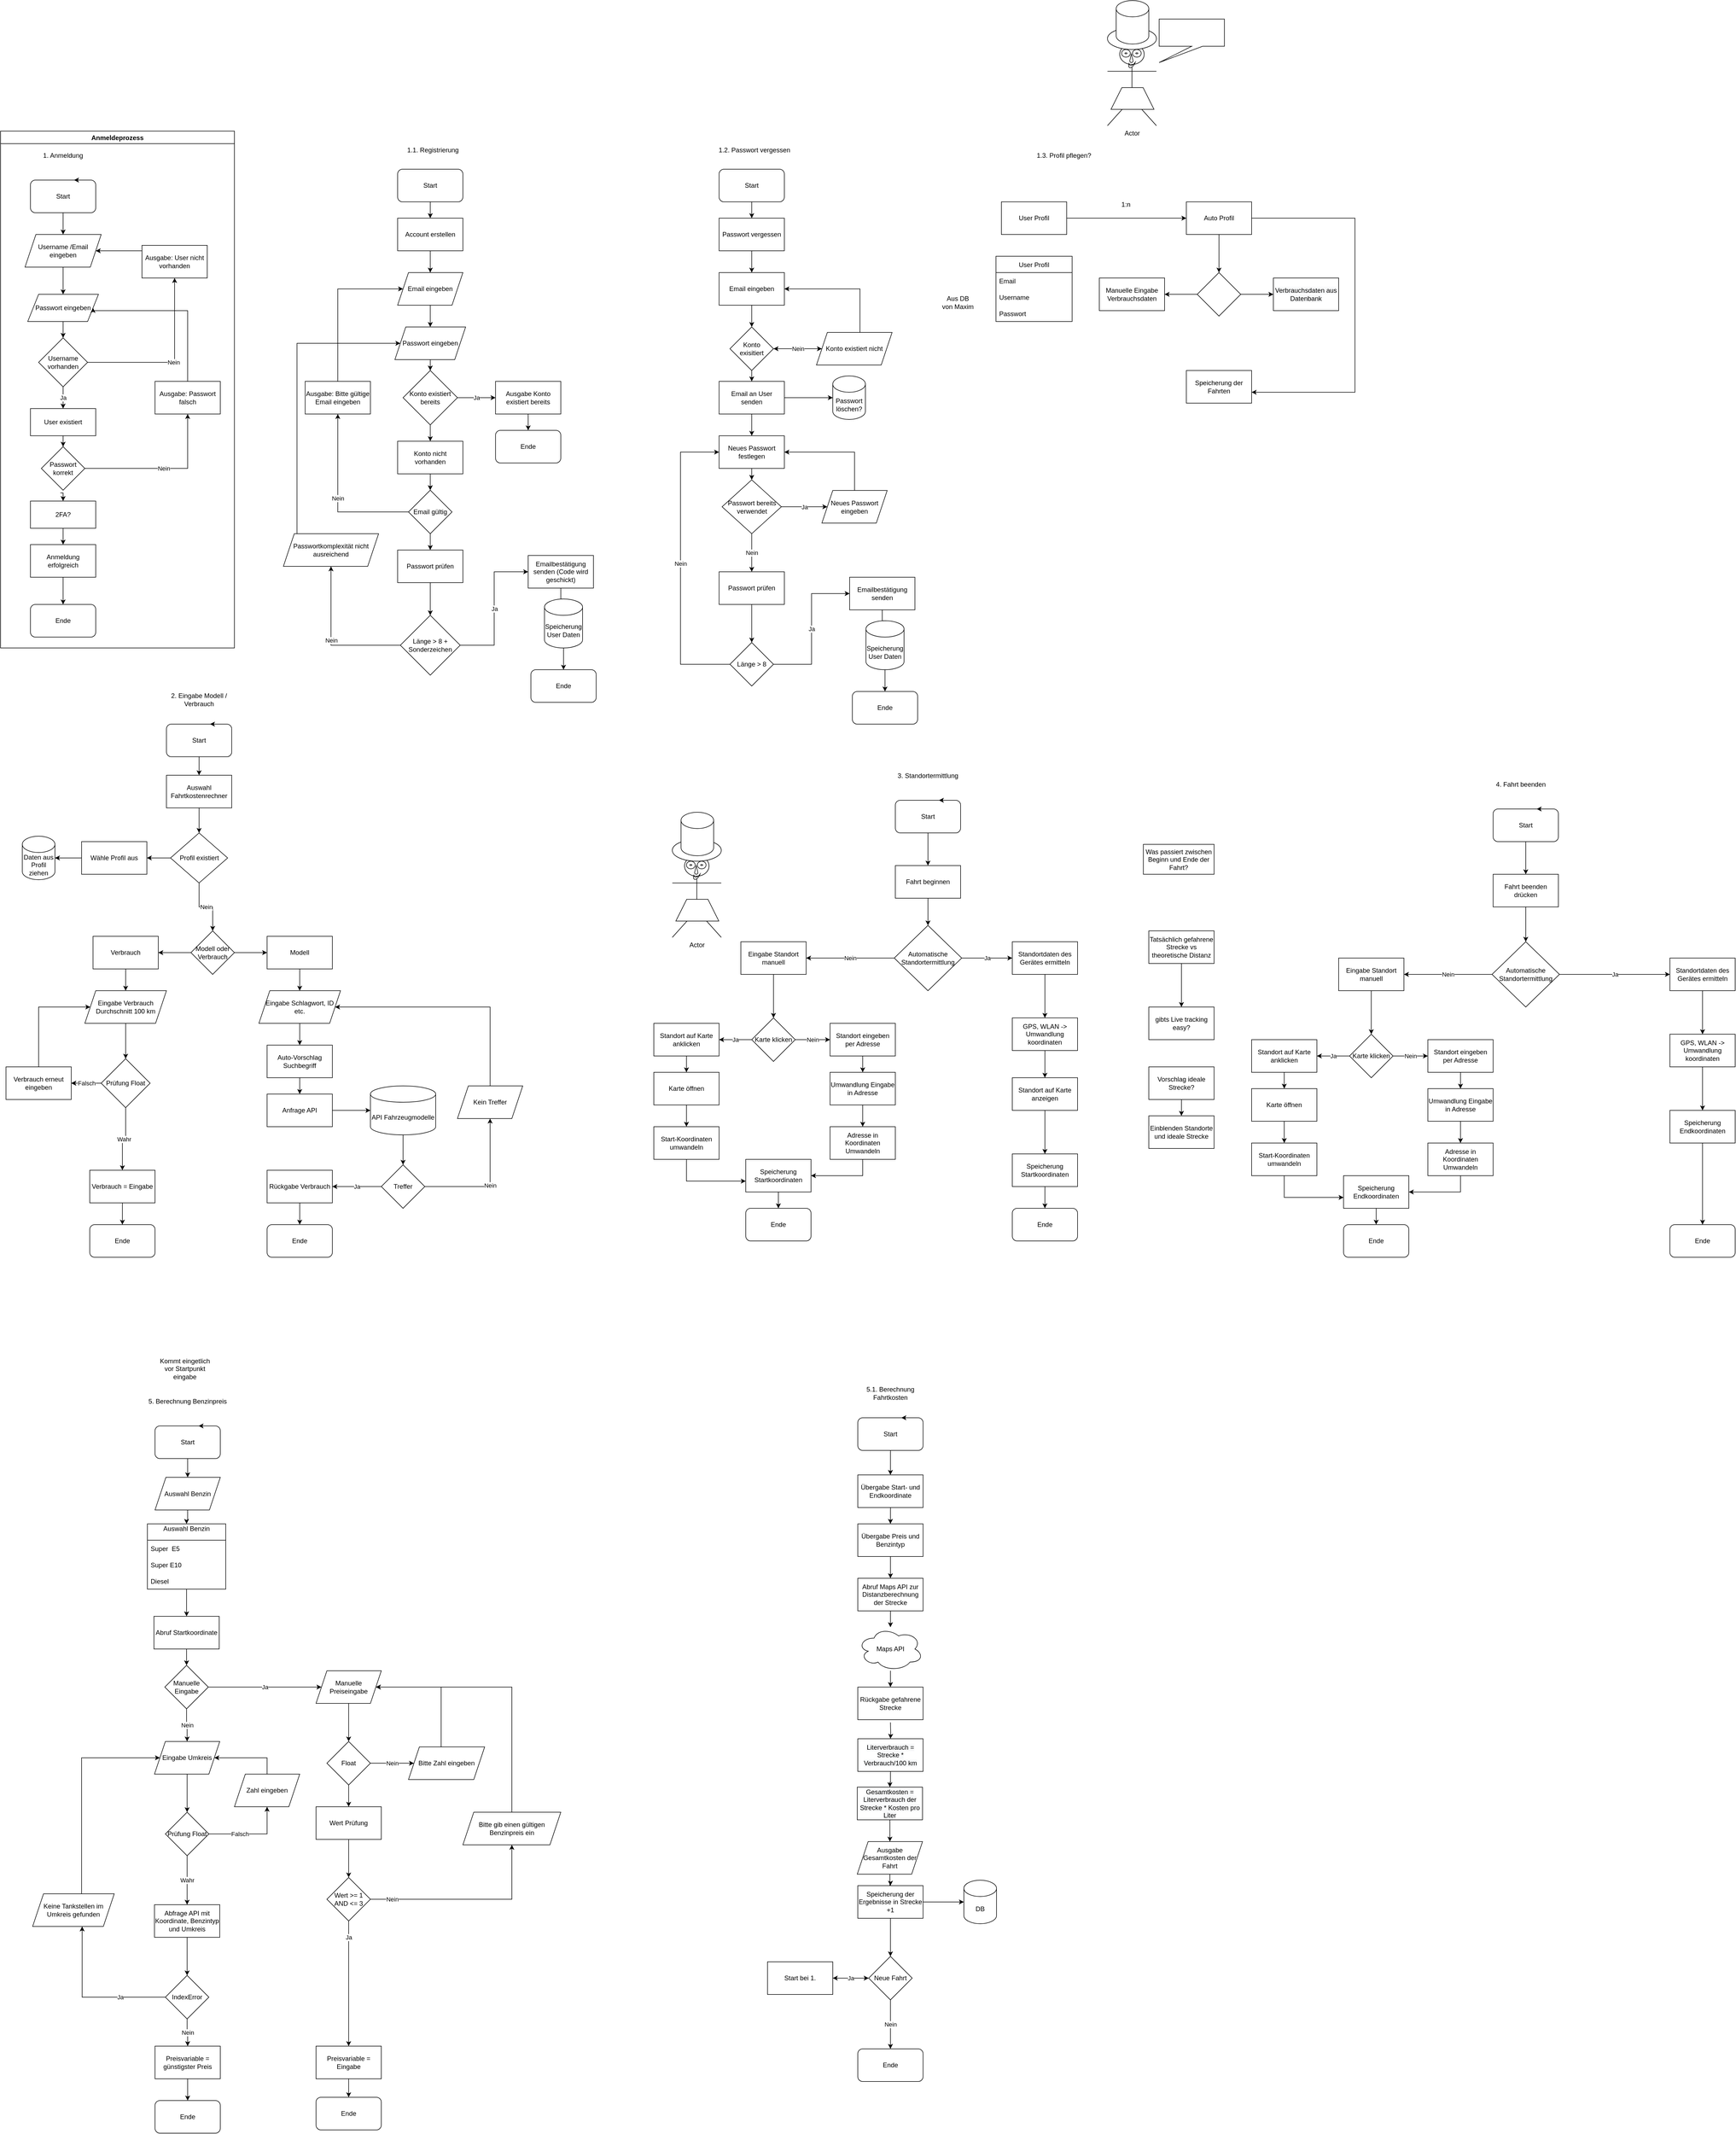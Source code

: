 <mxfile version="17.4.4" type="github">
  <diagram id="a5L7xohFr41d-8u4_TB0" name="Page-1">
    <mxGraphModel dx="1379" dy="3125" grid="1" gridSize="10" guides="1" tooltips="1" connect="1" arrows="1" fold="1" page="1" pageScale="1" pageWidth="827" pageHeight="1169" math="0" shadow="0">
      <root>
        <mxCell id="0" />
        <mxCell id="1" parent="0" />
        <mxCell id="CUQLExU0p5yGPLY8ELJB-6" value="" style="edgeStyle=orthogonalEdgeStyle;rounded=0;orthogonalLoop=1;jettySize=auto;html=1;" parent="1" source="CUQLExU0p5yGPLY8ELJB-1" target="CUQLExU0p5yGPLY8ELJB-14" edge="1">
          <mxGeometry relative="1" as="geometry">
            <mxPoint x="125" y="-1700" as="targetPoint" />
          </mxGeometry>
        </mxCell>
        <mxCell id="CUQLExU0p5yGPLY8ELJB-1" value="Start" style="rounded=1;whiteSpace=wrap;html=1;" parent="1" vertex="1">
          <mxGeometry x="65" y="-1800" width="120" height="60" as="geometry" />
        </mxCell>
        <mxCell id="CUQLExU0p5yGPLY8ELJB-3" style="edgeStyle=orthogonalEdgeStyle;rounded=0;orthogonalLoop=1;jettySize=auto;html=1;exitX=0.75;exitY=0;exitDx=0;exitDy=0;entryX=0.667;entryY=0;entryDx=0;entryDy=0;entryPerimeter=0;" parent="1" source="CUQLExU0p5yGPLY8ELJB-1" target="CUQLExU0p5yGPLY8ELJB-1" edge="1">
          <mxGeometry relative="1" as="geometry" />
        </mxCell>
        <mxCell id="CUQLExU0p5yGPLY8ELJB-4" value="1. Anmeldung&lt;br&gt;" style="text;html=1;strokeColor=none;fillColor=none;align=center;verticalAlign=middle;whiteSpace=wrap;rounded=0;" parent="1" vertex="1">
          <mxGeometry x="50" y="-1860" width="150" height="30" as="geometry" />
        </mxCell>
        <mxCell id="CUQLExU0p5yGPLY8ELJB-22" value="Nein" style="edgeStyle=orthogonalEdgeStyle;rounded=0;orthogonalLoop=1;jettySize=auto;html=1;" parent="1" source="CUQLExU0p5yGPLY8ELJB-10" target="CUQLExU0p5yGPLY8ELJB-21" edge="1">
          <mxGeometry relative="1" as="geometry" />
        </mxCell>
        <mxCell id="CUQLExU0p5yGPLY8ELJB-25" value="Ja" style="edgeStyle=orthogonalEdgeStyle;rounded=0;orthogonalLoop=1;jettySize=auto;html=1;" parent="1" source="CUQLExU0p5yGPLY8ELJB-10" target="CUQLExU0p5yGPLY8ELJB-24" edge="1">
          <mxGeometry relative="1" as="geometry" />
        </mxCell>
        <mxCell id="CUQLExU0p5yGPLY8ELJB-10" value="Username vorhanden" style="rhombus;whiteSpace=wrap;html=1;" parent="1" vertex="1">
          <mxGeometry x="80" y="-1510" width="90" height="90" as="geometry" />
        </mxCell>
        <mxCell id="CUQLExU0p5yGPLY8ELJB-14" value="Username /Email eingeben" style="shape=parallelogram;perimeter=parallelogramPerimeter;whiteSpace=wrap;html=1;fixedSize=1;" parent="1" vertex="1">
          <mxGeometry x="55" y="-1700" width="140" height="60" as="geometry" />
        </mxCell>
        <mxCell id="CUQLExU0p5yGPLY8ELJB-16" style="edgeStyle=orthogonalEdgeStyle;rounded=0;orthogonalLoop=1;jettySize=auto;html=1;exitX=0.5;exitY=1;exitDx=0;exitDy=0;" parent="1" source="CUQLExU0p5yGPLY8ELJB-14" target="CUQLExU0p5yGPLY8ELJB-17" edge="1">
          <mxGeometry relative="1" as="geometry">
            <mxPoint x="125" y="-1590" as="targetPoint" />
          </mxGeometry>
        </mxCell>
        <mxCell id="CUQLExU0p5yGPLY8ELJB-18" style="edgeStyle=orthogonalEdgeStyle;rounded=0;orthogonalLoop=1;jettySize=auto;html=1;" parent="1" source="CUQLExU0p5yGPLY8ELJB-17" target="CUQLExU0p5yGPLY8ELJB-10" edge="1">
          <mxGeometry relative="1" as="geometry" />
        </mxCell>
        <mxCell id="CUQLExU0p5yGPLY8ELJB-17" value="Passwort eingeben" style="shape=parallelogram;perimeter=parallelogramPerimeter;whiteSpace=wrap;html=1;fixedSize=1;" parent="1" vertex="1">
          <mxGeometry x="60" y="-1590" width="130" height="50" as="geometry" />
        </mxCell>
        <mxCell id="CUQLExU0p5yGPLY8ELJB-23" style="edgeStyle=orthogonalEdgeStyle;rounded=0;orthogonalLoop=1;jettySize=auto;html=1;entryX=1;entryY=0.5;entryDx=0;entryDy=0;" parent="1" source="CUQLExU0p5yGPLY8ELJB-21" target="CUQLExU0p5yGPLY8ELJB-14" edge="1">
          <mxGeometry relative="1" as="geometry">
            <Array as="points">
              <mxPoint x="340" y="-1670" />
            </Array>
          </mxGeometry>
        </mxCell>
        <mxCell id="CUQLExU0p5yGPLY8ELJB-21" value="Ausgabe: User nicht vorhanden" style="rounded=0;whiteSpace=wrap;html=1;" parent="1" vertex="1">
          <mxGeometry x="270" y="-1680" width="120" height="60" as="geometry" />
        </mxCell>
        <mxCell id="CUQLExU0p5yGPLY8ELJB-27" style="edgeStyle=orthogonalEdgeStyle;rounded=0;orthogonalLoop=1;jettySize=auto;html=1;" parent="1" source="CUQLExU0p5yGPLY8ELJB-24" target="CUQLExU0p5yGPLY8ELJB-26" edge="1">
          <mxGeometry relative="1" as="geometry" />
        </mxCell>
        <mxCell id="CUQLExU0p5yGPLY8ELJB-24" value="User existiert" style="rounded=0;whiteSpace=wrap;html=1;" parent="1" vertex="1">
          <mxGeometry x="65" y="-1380" width="120" height="50" as="geometry" />
        </mxCell>
        <mxCell id="CUQLExU0p5yGPLY8ELJB-29" value="Nein" style="edgeStyle=orthogonalEdgeStyle;rounded=0;orthogonalLoop=1;jettySize=auto;html=1;" parent="1" source="CUQLExU0p5yGPLY8ELJB-26" target="CUQLExU0p5yGPLY8ELJB-28" edge="1">
          <mxGeometry relative="1" as="geometry" />
        </mxCell>
        <mxCell id="U_qi9zB7oN6zD1L9TSrs-2" value="" style="edgeStyle=orthogonalEdgeStyle;rounded=0;orthogonalLoop=1;jettySize=auto;html=1;entryX=0.5;entryY=0;entryDx=0;entryDy=0;exitX=0.5;exitY=1;exitDx=0;exitDy=0;" edge="1" parent="1" target="U_qi9zB7oN6zD1L9TSrs-3">
          <mxGeometry relative="1" as="geometry">
            <mxPoint x="120" y="-1225" as="sourcePoint" />
          </mxGeometry>
        </mxCell>
        <mxCell id="CUQLExU0p5yGPLY8ELJB-26" value="Passwort korrekt" style="rhombus;whiteSpace=wrap;html=1;" parent="1" vertex="1">
          <mxGeometry x="85" y="-1310" width="80" height="80" as="geometry" />
        </mxCell>
        <mxCell id="CUQLExU0p5yGPLY8ELJB-40" style="edgeStyle=orthogonalEdgeStyle;rounded=0;orthogonalLoop=1;jettySize=auto;html=1;entryX=1;entryY=0.5;entryDx=0;entryDy=0;" parent="1" source="CUQLExU0p5yGPLY8ELJB-28" target="CUQLExU0p5yGPLY8ELJB-17" edge="1">
          <mxGeometry relative="1" as="geometry">
            <Array as="points">
              <mxPoint x="354" y="-1560" />
              <mxPoint x="180" y="-1560" />
            </Array>
          </mxGeometry>
        </mxCell>
        <mxCell id="CUQLExU0p5yGPLY8ELJB-28" value="Ausgabe: Passwort falsch" style="rounded=0;whiteSpace=wrap;html=1;" parent="1" vertex="1">
          <mxGeometry x="294" y="-1430" width="120" height="60" as="geometry" />
        </mxCell>
        <mxCell id="CUQLExU0p5yGPLY8ELJB-39" style="edgeStyle=orthogonalEdgeStyle;rounded=0;orthogonalLoop=1;jettySize=auto;html=1;" parent="1" source="CUQLExU0p5yGPLY8ELJB-34" target="CUQLExU0p5yGPLY8ELJB-38" edge="1">
          <mxGeometry relative="1" as="geometry" />
        </mxCell>
        <mxCell id="CUQLExU0p5yGPLY8ELJB-34" value="Anmeldung erfolgreich" style="rounded=0;whiteSpace=wrap;html=1;" parent="1" vertex="1">
          <mxGeometry x="65" y="-1130" width="120" height="60" as="geometry" />
        </mxCell>
        <mxCell id="CUQLExU0p5yGPLY8ELJB-38" value="Ende" style="rounded=1;whiteSpace=wrap;html=1;" parent="1" vertex="1">
          <mxGeometry x="65" y="-1020" width="120" height="60" as="geometry" />
        </mxCell>
        <mxCell id="CUQLExU0p5yGPLY8ELJB-41" value="1.1. Registrierung" style="text;html=1;strokeColor=none;fillColor=none;align=center;verticalAlign=middle;whiteSpace=wrap;rounded=0;" parent="1" vertex="1">
          <mxGeometry x="730" y="-1870" width="150" height="30" as="geometry" />
        </mxCell>
        <mxCell id="CUQLExU0p5yGPLY8ELJB-62" style="edgeStyle=orthogonalEdgeStyle;rounded=0;orthogonalLoop=1;jettySize=auto;html=1;" parent="1" source="CUQLExU0p5yGPLY8ELJB-42" target="CUQLExU0p5yGPLY8ELJB-63" edge="1">
          <mxGeometry relative="1" as="geometry">
            <mxPoint x="800" y="-1740" as="targetPoint" />
          </mxGeometry>
        </mxCell>
        <mxCell id="CUQLExU0p5yGPLY8ELJB-42" value="Start" style="rounded=1;whiteSpace=wrap;html=1;" parent="1" vertex="1">
          <mxGeometry x="740" y="-1820" width="120" height="60" as="geometry" />
        </mxCell>
        <mxCell id="CUQLExU0p5yGPLY8ELJB-66" style="edgeStyle=orthogonalEdgeStyle;rounded=0;orthogonalLoop=1;jettySize=auto;html=1;" parent="1" source="CUQLExU0p5yGPLY8ELJB-63" target="CUQLExU0p5yGPLY8ELJB-64" edge="1">
          <mxGeometry relative="1" as="geometry" />
        </mxCell>
        <mxCell id="CUQLExU0p5yGPLY8ELJB-63" value="Account erstellen" style="rounded=0;whiteSpace=wrap;html=1;" parent="1" vertex="1">
          <mxGeometry x="740" y="-1730" width="120" height="60" as="geometry" />
        </mxCell>
        <mxCell id="CUQLExU0p5yGPLY8ELJB-67" style="edgeStyle=orthogonalEdgeStyle;rounded=0;orthogonalLoop=1;jettySize=auto;html=1;" parent="1" source="CUQLExU0p5yGPLY8ELJB-64" target="CUQLExU0p5yGPLY8ELJB-65" edge="1">
          <mxGeometry relative="1" as="geometry" />
        </mxCell>
        <mxCell id="CUQLExU0p5yGPLY8ELJB-64" value="Email eingeben" style="shape=parallelogram;perimeter=parallelogramPerimeter;whiteSpace=wrap;html=1;fixedSize=1;" parent="1" vertex="1">
          <mxGeometry x="740" y="-1630" width="120" height="60" as="geometry" />
        </mxCell>
        <mxCell id="CUQLExU0p5yGPLY8ELJB-69" value="" style="edgeStyle=orthogonalEdgeStyle;rounded=0;orthogonalLoop=1;jettySize=auto;html=1;" parent="1" source="CUQLExU0p5yGPLY8ELJB-65" target="CUQLExU0p5yGPLY8ELJB-68" edge="1">
          <mxGeometry relative="1" as="geometry" />
        </mxCell>
        <mxCell id="CUQLExU0p5yGPLY8ELJB-65" value="Passwort eingeben" style="shape=parallelogram;perimeter=parallelogramPerimeter;whiteSpace=wrap;html=1;fixedSize=1;" parent="1" vertex="1">
          <mxGeometry x="735" y="-1530" width="130" height="60" as="geometry" />
        </mxCell>
        <mxCell id="CUQLExU0p5yGPLY8ELJB-72" value="Ja" style="edgeStyle=orthogonalEdgeStyle;rounded=0;orthogonalLoop=1;jettySize=auto;html=1;" parent="1" source="CUQLExU0p5yGPLY8ELJB-68" target="CUQLExU0p5yGPLY8ELJB-71" edge="1">
          <mxGeometry relative="1" as="geometry" />
        </mxCell>
        <mxCell id="CUQLExU0p5yGPLY8ELJB-77" value="" style="edgeStyle=orthogonalEdgeStyle;rounded=0;orthogonalLoop=1;jettySize=auto;html=1;" parent="1" source="CUQLExU0p5yGPLY8ELJB-68" target="CUQLExU0p5yGPLY8ELJB-76" edge="1">
          <mxGeometry relative="1" as="geometry" />
        </mxCell>
        <mxCell id="CUQLExU0p5yGPLY8ELJB-68" value="Konto existiert bereits" style="rhombus;whiteSpace=wrap;html=1;" parent="1" vertex="1">
          <mxGeometry x="750" y="-1450" width="100" height="100" as="geometry" />
        </mxCell>
        <mxCell id="CUQLExU0p5yGPLY8ELJB-74" value="" style="edgeStyle=orthogonalEdgeStyle;rounded=0;orthogonalLoop=1;jettySize=auto;html=1;" parent="1" source="CUQLExU0p5yGPLY8ELJB-71" target="CUQLExU0p5yGPLY8ELJB-73" edge="1">
          <mxGeometry relative="1" as="geometry" />
        </mxCell>
        <mxCell id="CUQLExU0p5yGPLY8ELJB-71" value="Ausgabe Konto existiert bereits" style="whiteSpace=wrap;html=1;" parent="1" vertex="1">
          <mxGeometry x="920" y="-1430" width="120" height="60" as="geometry" />
        </mxCell>
        <mxCell id="CUQLExU0p5yGPLY8ELJB-73" value="Ende" style="rounded=1;whiteSpace=wrap;html=1;" parent="1" vertex="1">
          <mxGeometry x="920" y="-1340" width="120" height="60" as="geometry" />
        </mxCell>
        <mxCell id="CUQLExU0p5yGPLY8ELJB-79" value="" style="edgeStyle=orthogonalEdgeStyle;rounded=0;orthogonalLoop=1;jettySize=auto;html=1;" parent="1" source="CUQLExU0p5yGPLY8ELJB-76" target="CUQLExU0p5yGPLY8ELJB-78" edge="1">
          <mxGeometry relative="1" as="geometry" />
        </mxCell>
        <mxCell id="CUQLExU0p5yGPLY8ELJB-76" value="Konto nicht vorhanden" style="whiteSpace=wrap;html=1;" parent="1" vertex="1">
          <mxGeometry x="740" y="-1320" width="120" height="60" as="geometry" />
        </mxCell>
        <mxCell id="CUQLExU0p5yGPLY8ELJB-81" value="Nein" style="edgeStyle=orthogonalEdgeStyle;rounded=0;orthogonalLoop=1;jettySize=auto;html=1;" parent="1" source="CUQLExU0p5yGPLY8ELJB-78" target="CUQLExU0p5yGPLY8ELJB-80" edge="1">
          <mxGeometry relative="1" as="geometry">
            <mxPoint x="710" y="-1190" as="targetPoint" />
          </mxGeometry>
        </mxCell>
        <mxCell id="CUQLExU0p5yGPLY8ELJB-99" value="" style="edgeStyle=orthogonalEdgeStyle;rounded=0;orthogonalLoop=1;jettySize=auto;html=1;" parent="1" source="CUQLExU0p5yGPLY8ELJB-78" target="CUQLExU0p5yGPLY8ELJB-98" edge="1">
          <mxGeometry relative="1" as="geometry" />
        </mxCell>
        <mxCell id="CUQLExU0p5yGPLY8ELJB-78" value="Email gültig" style="rhombus;whiteSpace=wrap;html=1;" parent="1" vertex="1">
          <mxGeometry x="760" y="-1230" width="80" height="80" as="geometry" />
        </mxCell>
        <mxCell id="CUQLExU0p5yGPLY8ELJB-87" style="edgeStyle=orthogonalEdgeStyle;rounded=0;orthogonalLoop=1;jettySize=auto;html=1;entryX=0;entryY=0.5;entryDx=0;entryDy=0;" parent="1" source="CUQLExU0p5yGPLY8ELJB-80" target="CUQLExU0p5yGPLY8ELJB-64" edge="1">
          <mxGeometry relative="1" as="geometry">
            <Array as="points">
              <mxPoint x="630" y="-1600" />
            </Array>
          </mxGeometry>
        </mxCell>
        <mxCell id="CUQLExU0p5yGPLY8ELJB-80" value="Ausgabe: Bitte gültige Email eingeben" style="whiteSpace=wrap;html=1;" parent="1" vertex="1">
          <mxGeometry x="570" y="-1430" width="120" height="60" as="geometry" />
        </mxCell>
        <mxCell id="CUQLExU0p5yGPLY8ELJB-83" style="edgeStyle=orthogonalEdgeStyle;rounded=0;orthogonalLoop=1;jettySize=auto;html=1;exitX=0.5;exitY=1;exitDx=0;exitDy=0;" parent="1" source="CUQLExU0p5yGPLY8ELJB-80" target="CUQLExU0p5yGPLY8ELJB-80" edge="1">
          <mxGeometry relative="1" as="geometry" />
        </mxCell>
        <mxCell id="CUQLExU0p5yGPLY8ELJB-95" style="edgeStyle=orthogonalEdgeStyle;rounded=0;orthogonalLoop=1;jettySize=auto;html=1;entryX=0.519;entryY=0.346;entryDx=0;entryDy=0;entryPerimeter=0;" parent="1" source="CUQLExU0p5yGPLY8ELJB-90" target="CUQLExU0p5yGPLY8ELJB-93" edge="1">
          <mxGeometry relative="1" as="geometry" />
        </mxCell>
        <mxCell id="CUQLExU0p5yGPLY8ELJB-90" value="Emailbestätigung senden (Code wird geschickt)" style="whiteSpace=wrap;html=1;" parent="1" vertex="1">
          <mxGeometry x="980" y="-1110" width="120" height="60" as="geometry" />
        </mxCell>
        <mxCell id="CUQLExU0p5yGPLY8ELJB-97" value="" style="edgeStyle=orthogonalEdgeStyle;rounded=0;orthogonalLoop=1;jettySize=auto;html=1;" parent="1" source="CUQLExU0p5yGPLY8ELJB-93" target="CUQLExU0p5yGPLY8ELJB-96" edge="1">
          <mxGeometry relative="1" as="geometry" />
        </mxCell>
        <mxCell id="CUQLExU0p5yGPLY8ELJB-93" value="Speicherung User Daten" style="shape=cylinder3;whiteSpace=wrap;html=1;boundedLbl=1;backgroundOutline=1;size=15;" parent="1" vertex="1">
          <mxGeometry x="1010" y="-1030" width="70" height="90" as="geometry" />
        </mxCell>
        <mxCell id="CUQLExU0p5yGPLY8ELJB-96" value="Ende" style="rounded=1;whiteSpace=wrap;html=1;" parent="1" vertex="1">
          <mxGeometry x="985" y="-900" width="120" height="60" as="geometry" />
        </mxCell>
        <mxCell id="CUQLExU0p5yGPLY8ELJB-101" value="" style="edgeStyle=orthogonalEdgeStyle;rounded=0;orthogonalLoop=1;jettySize=auto;html=1;" parent="1" source="CUQLExU0p5yGPLY8ELJB-98" target="CUQLExU0p5yGPLY8ELJB-100" edge="1">
          <mxGeometry relative="1" as="geometry" />
        </mxCell>
        <mxCell id="CUQLExU0p5yGPLY8ELJB-98" value="Passwort prüfen" style="whiteSpace=wrap;html=1;" parent="1" vertex="1">
          <mxGeometry x="740" y="-1120" width="120" height="60" as="geometry" />
        </mxCell>
        <mxCell id="CUQLExU0p5yGPLY8ELJB-102" value="Ja" style="edgeStyle=orthogonalEdgeStyle;rounded=0;orthogonalLoop=1;jettySize=auto;html=1;entryX=0;entryY=0.5;entryDx=0;entryDy=0;" parent="1" source="CUQLExU0p5yGPLY8ELJB-100" target="CUQLExU0p5yGPLY8ELJB-90" edge="1">
          <mxGeometry relative="1" as="geometry" />
        </mxCell>
        <mxCell id="CUQLExU0p5yGPLY8ELJB-104" value="Nein" style="edgeStyle=orthogonalEdgeStyle;rounded=0;orthogonalLoop=1;jettySize=auto;html=1;entryX=0.5;entryY=1;entryDx=0;entryDy=0;" parent="1" source="CUQLExU0p5yGPLY8ELJB-100" target="U_qi9zB7oN6zD1L9TSrs-14" edge="1">
          <mxGeometry relative="1" as="geometry" />
        </mxCell>
        <mxCell id="CUQLExU0p5yGPLY8ELJB-100" value="Länge &amp;gt; 8 + Sonderzeichen" style="rhombus;whiteSpace=wrap;html=1;" parent="1" vertex="1">
          <mxGeometry x="745" y="-1000" width="110" height="110" as="geometry" />
        </mxCell>
        <mxCell id="olq20LGthkGDlswXmMEZ-1" value="1.2. Passwort vergessen" style="text;html=1;strokeColor=none;fillColor=none;align=center;verticalAlign=middle;whiteSpace=wrap;rounded=0;" parent="1" vertex="1">
          <mxGeometry x="1321" y="-1870" width="150" height="30" as="geometry" />
        </mxCell>
        <mxCell id="olq20LGthkGDlswXmMEZ-2" style="edgeStyle=orthogonalEdgeStyle;rounded=0;orthogonalLoop=1;jettySize=auto;html=1;" parent="1" source="olq20LGthkGDlswXmMEZ-3" target="olq20LGthkGDlswXmMEZ-4" edge="1">
          <mxGeometry relative="1" as="geometry">
            <mxPoint x="1391" y="-1740" as="targetPoint" />
          </mxGeometry>
        </mxCell>
        <mxCell id="olq20LGthkGDlswXmMEZ-3" value="Start" style="rounded=1;whiteSpace=wrap;html=1;" parent="1" vertex="1">
          <mxGeometry x="1331" y="-1820" width="120" height="60" as="geometry" />
        </mxCell>
        <mxCell id="olq20LGthkGDlswXmMEZ-6" value="" style="edgeStyle=orthogonalEdgeStyle;rounded=0;orthogonalLoop=1;jettySize=auto;html=1;" parent="1" source="olq20LGthkGDlswXmMEZ-4" target="olq20LGthkGDlswXmMEZ-5" edge="1">
          <mxGeometry relative="1" as="geometry" />
        </mxCell>
        <mxCell id="olq20LGthkGDlswXmMEZ-4" value="Passwort vergessen" style="rounded=0;whiteSpace=wrap;html=1;" parent="1" vertex="1">
          <mxGeometry x="1331" y="-1730" width="120" height="60" as="geometry" />
        </mxCell>
        <mxCell id="olq20LGthkGDlswXmMEZ-8" value="" style="edgeStyle=orthogonalEdgeStyle;rounded=0;orthogonalLoop=1;jettySize=auto;html=1;" parent="1" source="olq20LGthkGDlswXmMEZ-5" target="olq20LGthkGDlswXmMEZ-7" edge="1">
          <mxGeometry relative="1" as="geometry" />
        </mxCell>
        <mxCell id="olq20LGthkGDlswXmMEZ-5" value="Email eingeben" style="rounded=0;whiteSpace=wrap;html=1;" parent="1" vertex="1">
          <mxGeometry x="1331" y="-1630" width="120" height="60" as="geometry" />
        </mxCell>
        <mxCell id="olq20LGthkGDlswXmMEZ-12" value="" style="edgeStyle=orthogonalEdgeStyle;rounded=0;orthogonalLoop=1;jettySize=auto;html=1;" parent="1" source="olq20LGthkGDlswXmMEZ-7" target="olq20LGthkGDlswXmMEZ-11" edge="1">
          <mxGeometry relative="1" as="geometry" />
        </mxCell>
        <mxCell id="olq20LGthkGDlswXmMEZ-16" value="" style="edgeStyle=orthogonalEdgeStyle;rounded=0;orthogonalLoop=1;jettySize=auto;html=1;" parent="1" source="olq20LGthkGDlswXmMEZ-7" target="olq20LGthkGDlswXmMEZ-15" edge="1">
          <mxGeometry relative="1" as="geometry" />
        </mxCell>
        <mxCell id="olq20LGthkGDlswXmMEZ-7" value="Konto exisitiert" style="rhombus;whiteSpace=wrap;html=1;rounded=0;" parent="1" vertex="1">
          <mxGeometry x="1351" y="-1530" width="80" height="80" as="geometry" />
        </mxCell>
        <mxCell id="olq20LGthkGDlswXmMEZ-13" value="Nein" style="edgeStyle=orthogonalEdgeStyle;rounded=0;orthogonalLoop=1;jettySize=auto;html=1;" parent="1" source="olq20LGthkGDlswXmMEZ-11" target="olq20LGthkGDlswXmMEZ-7" edge="1">
          <mxGeometry relative="1" as="geometry" />
        </mxCell>
        <mxCell id="olq20LGthkGDlswXmMEZ-14" style="edgeStyle=orthogonalEdgeStyle;rounded=0;orthogonalLoop=1;jettySize=auto;html=1;entryX=1;entryY=0.5;entryDx=0;entryDy=0;" parent="1" source="olq20LGthkGDlswXmMEZ-11" target="olq20LGthkGDlswXmMEZ-5" edge="1">
          <mxGeometry relative="1" as="geometry">
            <Array as="points">
              <mxPoint x="1590" y="-1600" />
            </Array>
          </mxGeometry>
        </mxCell>
        <mxCell id="olq20LGthkGDlswXmMEZ-11" value="Konto existiert nicht" style="shape=parallelogram;perimeter=parallelogramPerimeter;whiteSpace=wrap;html=1;fixedSize=1;rounded=0;" parent="1" vertex="1">
          <mxGeometry x="1510" y="-1520" width="139" height="60" as="geometry" />
        </mxCell>
        <mxCell id="olq20LGthkGDlswXmMEZ-18" style="edgeStyle=orthogonalEdgeStyle;rounded=0;orthogonalLoop=1;jettySize=auto;html=1;entryX=0;entryY=0.5;entryDx=0;entryDy=0;entryPerimeter=0;" parent="1" source="olq20LGthkGDlswXmMEZ-15" target="olq20LGthkGDlswXmMEZ-17" edge="1">
          <mxGeometry relative="1" as="geometry" />
        </mxCell>
        <mxCell id="olq20LGthkGDlswXmMEZ-20" value="" style="edgeStyle=orthogonalEdgeStyle;rounded=0;orthogonalLoop=1;jettySize=auto;html=1;" parent="1" source="olq20LGthkGDlswXmMEZ-15" target="olq20LGthkGDlswXmMEZ-19" edge="1">
          <mxGeometry relative="1" as="geometry" />
        </mxCell>
        <mxCell id="olq20LGthkGDlswXmMEZ-15" value="Email an User senden" style="whiteSpace=wrap;html=1;rounded=0;" parent="1" vertex="1">
          <mxGeometry x="1331" y="-1430" width="120" height="60" as="geometry" />
        </mxCell>
        <mxCell id="olq20LGthkGDlswXmMEZ-17" value="Passwort löschen?" style="shape=cylinder3;whiteSpace=wrap;html=1;boundedLbl=1;backgroundOutline=1;size=15;" parent="1" vertex="1">
          <mxGeometry x="1540" y="-1440" width="60" height="80" as="geometry" />
        </mxCell>
        <mxCell id="xrXSfagE0BFIaKEydtMP-2" value="" style="edgeStyle=orthogonalEdgeStyle;rounded=0;orthogonalLoop=1;jettySize=auto;html=1;" parent="1" source="olq20LGthkGDlswXmMEZ-19" target="xrXSfagE0BFIaKEydtMP-1" edge="1">
          <mxGeometry relative="1" as="geometry" />
        </mxCell>
        <mxCell id="olq20LGthkGDlswXmMEZ-19" value="Neues Passwort festlegen" style="whiteSpace=wrap;html=1;rounded=0;" parent="1" vertex="1">
          <mxGeometry x="1331" y="-1330" width="120" height="60" as="geometry" />
        </mxCell>
        <mxCell id="olq20LGthkGDlswXmMEZ-21" style="edgeStyle=orthogonalEdgeStyle;rounded=0;orthogonalLoop=1;jettySize=auto;html=1;entryX=0.519;entryY=0.346;entryDx=0;entryDy=0;entryPerimeter=0;" parent="1" source="olq20LGthkGDlswXmMEZ-22" target="olq20LGthkGDlswXmMEZ-24" edge="1">
          <mxGeometry relative="1" as="geometry" />
        </mxCell>
        <mxCell id="olq20LGthkGDlswXmMEZ-22" value="Emailbestätigung senden" style="whiteSpace=wrap;html=1;" parent="1" vertex="1">
          <mxGeometry x="1571" y="-1070" width="120" height="60" as="geometry" />
        </mxCell>
        <mxCell id="olq20LGthkGDlswXmMEZ-23" value="" style="edgeStyle=orthogonalEdgeStyle;rounded=0;orthogonalLoop=1;jettySize=auto;html=1;" parent="1" source="olq20LGthkGDlswXmMEZ-24" target="olq20LGthkGDlswXmMEZ-25" edge="1">
          <mxGeometry relative="1" as="geometry" />
        </mxCell>
        <mxCell id="olq20LGthkGDlswXmMEZ-24" value="Speicherung User Daten" style="shape=cylinder3;whiteSpace=wrap;html=1;boundedLbl=1;backgroundOutline=1;size=15;" parent="1" vertex="1">
          <mxGeometry x="1601" y="-990" width="70" height="90" as="geometry" />
        </mxCell>
        <mxCell id="olq20LGthkGDlswXmMEZ-25" value="Ende" style="rounded=1;whiteSpace=wrap;html=1;" parent="1" vertex="1">
          <mxGeometry x="1576" y="-860" width="120" height="60" as="geometry" />
        </mxCell>
        <mxCell id="olq20LGthkGDlswXmMEZ-26" value="" style="edgeStyle=orthogonalEdgeStyle;rounded=0;orthogonalLoop=1;jettySize=auto;html=1;" parent="1" source="olq20LGthkGDlswXmMEZ-27" target="olq20LGthkGDlswXmMEZ-29" edge="1">
          <mxGeometry relative="1" as="geometry" />
        </mxCell>
        <mxCell id="olq20LGthkGDlswXmMEZ-27" value="Passwort prüfen" style="whiteSpace=wrap;html=1;" parent="1" vertex="1">
          <mxGeometry x="1331" y="-1080" width="120" height="60" as="geometry" />
        </mxCell>
        <mxCell id="olq20LGthkGDlswXmMEZ-28" value="Ja" style="edgeStyle=orthogonalEdgeStyle;rounded=0;orthogonalLoop=1;jettySize=auto;html=1;entryX=0;entryY=0.5;entryDx=0;entryDy=0;" parent="1" source="olq20LGthkGDlswXmMEZ-29" target="olq20LGthkGDlswXmMEZ-22" edge="1">
          <mxGeometry relative="1" as="geometry" />
        </mxCell>
        <mxCell id="olq20LGthkGDlswXmMEZ-35" value="Nein" style="edgeStyle=orthogonalEdgeStyle;rounded=0;orthogonalLoop=1;jettySize=auto;html=1;entryX=0;entryY=0.5;entryDx=0;entryDy=0;" parent="1" source="olq20LGthkGDlswXmMEZ-29" target="olq20LGthkGDlswXmMEZ-19" edge="1">
          <mxGeometry relative="1" as="geometry">
            <Array as="points">
              <mxPoint x="1260" y="-910" />
              <mxPoint x="1260" y="-1300" />
            </Array>
          </mxGeometry>
        </mxCell>
        <mxCell id="olq20LGthkGDlswXmMEZ-29" value="Länge &amp;gt; 8" style="rhombus;whiteSpace=wrap;html=1;" parent="1" vertex="1">
          <mxGeometry x="1351" y="-950" width="80" height="80" as="geometry" />
        </mxCell>
        <mxCell id="xrXSfagE0BFIaKEydtMP-4" value="Nein" style="edgeStyle=orthogonalEdgeStyle;rounded=0;orthogonalLoop=1;jettySize=auto;html=1;" parent="1" source="xrXSfagE0BFIaKEydtMP-1" target="olq20LGthkGDlswXmMEZ-27" edge="1">
          <mxGeometry relative="1" as="geometry" />
        </mxCell>
        <mxCell id="xrXSfagE0BFIaKEydtMP-9" value="Ja" style="edgeStyle=orthogonalEdgeStyle;rounded=0;orthogonalLoop=1;jettySize=auto;html=1;" parent="1" source="xrXSfagE0BFIaKEydtMP-1" target="xrXSfagE0BFIaKEydtMP-8" edge="1">
          <mxGeometry relative="1" as="geometry" />
        </mxCell>
        <mxCell id="xrXSfagE0BFIaKEydtMP-1" value="Passwort bereits verwendet" style="rhombus;whiteSpace=wrap;html=1;rounded=0;" parent="1" vertex="1">
          <mxGeometry x="1336.5" y="-1249" width="109" height="99" as="geometry" />
        </mxCell>
        <mxCell id="xrXSfagE0BFIaKEydtMP-10" style="edgeStyle=orthogonalEdgeStyle;rounded=0;orthogonalLoop=1;jettySize=auto;html=1;entryX=1;entryY=0.5;entryDx=0;entryDy=0;" parent="1" source="xrXSfagE0BFIaKEydtMP-8" target="olq20LGthkGDlswXmMEZ-19" edge="1">
          <mxGeometry relative="1" as="geometry">
            <Array as="points">
              <mxPoint x="1580" y="-1300" />
            </Array>
          </mxGeometry>
        </mxCell>
        <mxCell id="xrXSfagE0BFIaKEydtMP-8" value="Neues Passwort eingeben" style="shape=parallelogram;perimeter=parallelogramPerimeter;whiteSpace=wrap;html=1;fixedSize=1;rounded=0;" parent="1" vertex="1">
          <mxGeometry x="1520" y="-1229.5" width="120" height="60" as="geometry" />
        </mxCell>
        <mxCell id="xrXSfagE0BFIaKEydtMP-15" style="edgeStyle=orthogonalEdgeStyle;rounded=0;orthogonalLoop=1;jettySize=auto;html=1;" parent="1" source="xrXSfagE0BFIaKEydtMP-11" target="xrXSfagE0BFIaKEydtMP-14" edge="1">
          <mxGeometry relative="1" as="geometry" />
        </mxCell>
        <mxCell id="xrXSfagE0BFIaKEydtMP-11" value="Start" style="rounded=1;whiteSpace=wrap;html=1;" parent="1" vertex="1">
          <mxGeometry x="315" y="-800" width="120" height="60" as="geometry" />
        </mxCell>
        <mxCell id="xrXSfagE0BFIaKEydtMP-12" style="edgeStyle=orthogonalEdgeStyle;rounded=0;orthogonalLoop=1;jettySize=auto;html=1;exitX=0.75;exitY=0;exitDx=0;exitDy=0;entryX=0.667;entryY=0;entryDx=0;entryDy=0;entryPerimeter=0;" parent="1" source="xrXSfagE0BFIaKEydtMP-11" target="xrXSfagE0BFIaKEydtMP-11" edge="1">
          <mxGeometry relative="1" as="geometry" />
        </mxCell>
        <mxCell id="xrXSfagE0BFIaKEydtMP-13" value="2. Eingabe Modell / Verbrauch" style="text;html=1;strokeColor=none;fillColor=none;align=center;verticalAlign=middle;whiteSpace=wrap;rounded=0;" parent="1" vertex="1">
          <mxGeometry x="300" y="-860" width="150" height="30" as="geometry" />
        </mxCell>
        <mxCell id="U_qi9zB7oN6zD1L9TSrs-71" style="edgeStyle=orthogonalEdgeStyle;rounded=0;orthogonalLoop=1;jettySize=auto;html=1;" edge="1" parent="1" source="xrXSfagE0BFIaKEydtMP-14" target="U_qi9zB7oN6zD1L9TSrs-70">
          <mxGeometry relative="1" as="geometry" />
        </mxCell>
        <mxCell id="xrXSfagE0BFIaKEydtMP-14" value="Auswahl Fahrtkostenrechner" style="rounded=0;whiteSpace=wrap;html=1;" parent="1" vertex="1">
          <mxGeometry x="315" y="-706" width="120" height="60" as="geometry" />
        </mxCell>
        <mxCell id="xrXSfagE0BFIaKEydtMP-19" value="" style="edgeStyle=orthogonalEdgeStyle;rounded=0;orthogonalLoop=1;jettySize=auto;html=1;" parent="1" source="xrXSfagE0BFIaKEydtMP-16" target="xrXSfagE0BFIaKEydtMP-18" edge="1">
          <mxGeometry relative="1" as="geometry" />
        </mxCell>
        <mxCell id="xrXSfagE0BFIaKEydtMP-21" value="" style="edgeStyle=orthogonalEdgeStyle;rounded=0;orthogonalLoop=1;jettySize=auto;html=1;" parent="1" source="xrXSfagE0BFIaKEydtMP-16" target="xrXSfagE0BFIaKEydtMP-20" edge="1">
          <mxGeometry relative="1" as="geometry" />
        </mxCell>
        <mxCell id="xrXSfagE0BFIaKEydtMP-16" value="Modell oder Verbrauch" style="rhombus;whiteSpace=wrap;html=1;rounded=0;" parent="1" vertex="1">
          <mxGeometry x="360" y="-420" width="80" height="80" as="geometry" />
        </mxCell>
        <mxCell id="xrXSfagE0BFIaKEydtMP-25" value="" style="edgeStyle=orthogonalEdgeStyle;rounded=0;orthogonalLoop=1;jettySize=auto;html=1;" parent="1" source="xrXSfagE0BFIaKEydtMP-18" target="xrXSfagE0BFIaKEydtMP-24" edge="1">
          <mxGeometry relative="1" as="geometry" />
        </mxCell>
        <mxCell id="xrXSfagE0BFIaKEydtMP-18" value="Modell" style="whiteSpace=wrap;html=1;rounded=0;" parent="1" vertex="1">
          <mxGeometry x="500" y="-410" width="120" height="60" as="geometry" />
        </mxCell>
        <mxCell id="xrXSfagE0BFIaKEydtMP-23" value="" style="edgeStyle=orthogonalEdgeStyle;rounded=0;orthogonalLoop=1;jettySize=auto;html=1;" parent="1" source="xrXSfagE0BFIaKEydtMP-20" target="xrXSfagE0BFIaKEydtMP-22" edge="1">
          <mxGeometry relative="1" as="geometry" />
        </mxCell>
        <mxCell id="xrXSfagE0BFIaKEydtMP-20" value="Verbrauch" style="whiteSpace=wrap;html=1;rounded=0;" parent="1" vertex="1">
          <mxGeometry x="180" y="-410" width="120" height="60" as="geometry" />
        </mxCell>
        <mxCell id="xrXSfagE0BFIaKEydtMP-27" value="" style="edgeStyle=orthogonalEdgeStyle;rounded=0;orthogonalLoop=1;jettySize=auto;html=1;" parent="1" source="xrXSfagE0BFIaKEydtMP-22" target="xrXSfagE0BFIaKEydtMP-26" edge="1">
          <mxGeometry relative="1" as="geometry" />
        </mxCell>
        <mxCell id="xrXSfagE0BFIaKEydtMP-22" value="Eingabe Verbrauch Durchschnitt 100 km" style="shape=parallelogram;perimeter=parallelogramPerimeter;whiteSpace=wrap;html=1;fixedSize=1;rounded=0;" parent="1" vertex="1">
          <mxGeometry x="165" y="-310" width="150" height="60" as="geometry" />
        </mxCell>
        <mxCell id="xrXSfagE0BFIaKEydtMP-40" value="" style="edgeStyle=orthogonalEdgeStyle;rounded=0;orthogonalLoop=1;jettySize=auto;html=1;" parent="1" source="xrXSfagE0BFIaKEydtMP-24" target="xrXSfagE0BFIaKEydtMP-39" edge="1">
          <mxGeometry relative="1" as="geometry" />
        </mxCell>
        <mxCell id="xrXSfagE0BFIaKEydtMP-24" value="Eingabe Schlagwort, ID etc." style="shape=parallelogram;perimeter=parallelogramPerimeter;whiteSpace=wrap;html=1;fixedSize=1;rounded=0;" parent="1" vertex="1">
          <mxGeometry x="485" y="-310" width="150" height="60" as="geometry" />
        </mxCell>
        <mxCell id="xrXSfagE0BFIaKEydtMP-29" value="" style="edgeStyle=orthogonalEdgeStyle;rounded=0;orthogonalLoop=1;jettySize=auto;html=1;" parent="1" source="xrXSfagE0BFIaKEydtMP-26" target="xrXSfagE0BFIaKEydtMP-28" edge="1">
          <mxGeometry relative="1" as="geometry" />
        </mxCell>
        <mxCell id="xrXSfagE0BFIaKEydtMP-31" value="Falsch" style="edgeStyle=orthogonalEdgeStyle;rounded=0;orthogonalLoop=1;jettySize=auto;html=1;" parent="1" source="xrXSfagE0BFIaKEydtMP-26" target="xrXSfagE0BFIaKEydtMP-28" edge="1">
          <mxGeometry relative="1" as="geometry" />
        </mxCell>
        <mxCell id="xrXSfagE0BFIaKEydtMP-33" value="Wahr" style="edgeStyle=orthogonalEdgeStyle;rounded=0;orthogonalLoop=1;jettySize=auto;html=1;" parent="1" source="xrXSfagE0BFIaKEydtMP-26" target="xrXSfagE0BFIaKEydtMP-32" edge="1">
          <mxGeometry relative="1" as="geometry" />
        </mxCell>
        <mxCell id="xrXSfagE0BFIaKEydtMP-26" value="Prüfung Float" style="rhombus;whiteSpace=wrap;html=1;rounded=0;" parent="1" vertex="1">
          <mxGeometry x="195" y="-185" width="90" height="90" as="geometry" />
        </mxCell>
        <mxCell id="xrXSfagE0BFIaKEydtMP-30" style="edgeStyle=orthogonalEdgeStyle;rounded=0;orthogonalLoop=1;jettySize=auto;html=1;entryX=0;entryY=0.5;entryDx=0;entryDy=0;" parent="1" source="xrXSfagE0BFIaKEydtMP-28" target="xrXSfagE0BFIaKEydtMP-22" edge="1">
          <mxGeometry relative="1" as="geometry">
            <Array as="points">
              <mxPoint x="80" y="-280" />
            </Array>
          </mxGeometry>
        </mxCell>
        <mxCell id="xrXSfagE0BFIaKEydtMP-28" value="Verbrauch erneut eingeben" style="whiteSpace=wrap;html=1;rounded=0;" parent="1" vertex="1">
          <mxGeometry x="20" y="-170" width="120" height="60" as="geometry" />
        </mxCell>
        <mxCell id="xrXSfagE0BFIaKEydtMP-36" style="edgeStyle=orthogonalEdgeStyle;rounded=0;orthogonalLoop=1;jettySize=auto;html=1;" parent="1" source="xrXSfagE0BFIaKEydtMP-32" target="xrXSfagE0BFIaKEydtMP-34" edge="1">
          <mxGeometry relative="1" as="geometry" />
        </mxCell>
        <mxCell id="xrXSfagE0BFIaKEydtMP-32" value="Verbrauch = Eingabe" style="whiteSpace=wrap;html=1;rounded=0;" parent="1" vertex="1">
          <mxGeometry x="174" y="20" width="120" height="60" as="geometry" />
        </mxCell>
        <mxCell id="xrXSfagE0BFIaKEydtMP-34" value="Ende" style="rounded=1;whiteSpace=wrap;html=1;" parent="1" vertex="1">
          <mxGeometry x="174" y="120" width="120" height="60" as="geometry" />
        </mxCell>
        <mxCell id="xrXSfagE0BFIaKEydtMP-52" value="" style="edgeStyle=orthogonalEdgeStyle;rounded=0;orthogonalLoop=1;jettySize=auto;html=1;" parent="1" source="xrXSfagE0BFIaKEydtMP-38" target="xrXSfagE0BFIaKEydtMP-51" edge="1">
          <mxGeometry relative="1" as="geometry" />
        </mxCell>
        <mxCell id="xrXSfagE0BFIaKEydtMP-38" value="API Fahrzeugmodelle" style="shape=cylinder3;whiteSpace=wrap;html=1;boundedLbl=1;backgroundOutline=1;size=15;" parent="1" vertex="1">
          <mxGeometry x="690" y="-135" width="120" height="90" as="geometry" />
        </mxCell>
        <mxCell id="xrXSfagE0BFIaKEydtMP-43" value="" style="edgeStyle=orthogonalEdgeStyle;rounded=0;orthogonalLoop=1;jettySize=auto;html=1;" parent="1" source="xrXSfagE0BFIaKEydtMP-39" target="xrXSfagE0BFIaKEydtMP-42" edge="1">
          <mxGeometry relative="1" as="geometry" />
        </mxCell>
        <mxCell id="xrXSfagE0BFIaKEydtMP-39" value="Auto-Vorschlag Suchbegriff" style="whiteSpace=wrap;html=1;rounded=0;" parent="1" vertex="1">
          <mxGeometry x="500" y="-210" width="120" height="60" as="geometry" />
        </mxCell>
        <mxCell id="xrXSfagE0BFIaKEydtMP-50" style="edgeStyle=orthogonalEdgeStyle;rounded=0;orthogonalLoop=1;jettySize=auto;html=1;" parent="1" source="xrXSfagE0BFIaKEydtMP-42" target="xrXSfagE0BFIaKEydtMP-38" edge="1">
          <mxGeometry relative="1" as="geometry" />
        </mxCell>
        <mxCell id="xrXSfagE0BFIaKEydtMP-42" value="Anfrage API" style="whiteSpace=wrap;html=1;rounded=0;" parent="1" vertex="1">
          <mxGeometry x="500" y="-120" width="120" height="60" as="geometry" />
        </mxCell>
        <mxCell id="xrXSfagE0BFIaKEydtMP-48" value="" style="edgeStyle=orthogonalEdgeStyle;rounded=0;orthogonalLoop=1;jettySize=auto;html=1;" parent="1" source="xrXSfagE0BFIaKEydtMP-45" target="xrXSfagE0BFIaKEydtMP-47" edge="1">
          <mxGeometry relative="1" as="geometry" />
        </mxCell>
        <mxCell id="xrXSfagE0BFIaKEydtMP-45" value="Rückgabe Verbrauch&lt;br&gt;" style="whiteSpace=wrap;html=1;" parent="1" vertex="1">
          <mxGeometry x="500" y="20" width="120" height="60" as="geometry" />
        </mxCell>
        <mxCell id="xrXSfagE0BFIaKEydtMP-47" value="Ende" style="rounded=1;whiteSpace=wrap;html=1;" parent="1" vertex="1">
          <mxGeometry x="500" y="120" width="120" height="60" as="geometry" />
        </mxCell>
        <mxCell id="xrXSfagE0BFIaKEydtMP-53" value="Ja" style="edgeStyle=orthogonalEdgeStyle;rounded=0;orthogonalLoop=1;jettySize=auto;html=1;" parent="1" source="xrXSfagE0BFIaKEydtMP-51" target="xrXSfagE0BFIaKEydtMP-45" edge="1">
          <mxGeometry relative="1" as="geometry" />
        </mxCell>
        <mxCell id="xrXSfagE0BFIaKEydtMP-58" value="Nein" style="edgeStyle=orthogonalEdgeStyle;rounded=0;orthogonalLoop=1;jettySize=auto;html=1;" parent="1" source="xrXSfagE0BFIaKEydtMP-51" target="xrXSfagE0BFIaKEydtMP-57" edge="1">
          <mxGeometry relative="1" as="geometry" />
        </mxCell>
        <mxCell id="xrXSfagE0BFIaKEydtMP-51" value="Treffer" style="rhombus;whiteSpace=wrap;html=1;" parent="1" vertex="1">
          <mxGeometry x="710" y="10" width="80" height="80" as="geometry" />
        </mxCell>
        <mxCell id="xrXSfagE0BFIaKEydtMP-59" style="edgeStyle=orthogonalEdgeStyle;rounded=0;orthogonalLoop=1;jettySize=auto;html=1;" parent="1" source="xrXSfagE0BFIaKEydtMP-57" target="xrXSfagE0BFIaKEydtMP-24" edge="1">
          <mxGeometry relative="1" as="geometry">
            <Array as="points">
              <mxPoint x="910" y="-280" />
            </Array>
          </mxGeometry>
        </mxCell>
        <mxCell id="xrXSfagE0BFIaKEydtMP-57" value="Kein Treffer" style="shape=parallelogram;perimeter=parallelogramPerimeter;whiteSpace=wrap;html=1;fixedSize=1;" parent="1" vertex="1">
          <mxGeometry x="850" y="-135" width="120" height="60" as="geometry" />
        </mxCell>
        <mxCell id="xrXSfagE0BFIaKEydtMP-67" style="edgeStyle=orthogonalEdgeStyle;rounded=0;orthogonalLoop=1;jettySize=auto;html=1;" parent="1" source="xrXSfagE0BFIaKEydtMP-63" target="xrXSfagE0BFIaKEydtMP-66" edge="1">
          <mxGeometry relative="1" as="geometry" />
        </mxCell>
        <mxCell id="xrXSfagE0BFIaKEydtMP-63" value="Start" style="rounded=1;whiteSpace=wrap;html=1;" parent="1" vertex="1">
          <mxGeometry x="1655" y="-660" width="120" height="60" as="geometry" />
        </mxCell>
        <mxCell id="xrXSfagE0BFIaKEydtMP-64" style="edgeStyle=orthogonalEdgeStyle;rounded=0;orthogonalLoop=1;jettySize=auto;html=1;exitX=0.75;exitY=0;exitDx=0;exitDy=0;entryX=0.667;entryY=0;entryDx=0;entryDy=0;entryPerimeter=0;" parent="1" source="xrXSfagE0BFIaKEydtMP-63" target="xrXSfagE0BFIaKEydtMP-63" edge="1">
          <mxGeometry relative="1" as="geometry" />
        </mxCell>
        <mxCell id="xrXSfagE0BFIaKEydtMP-65" value="3. Standortermittlung" style="text;html=1;strokeColor=none;fillColor=none;align=center;verticalAlign=middle;whiteSpace=wrap;rounded=0;" parent="1" vertex="1">
          <mxGeometry x="1640" y="-720" width="150" height="30" as="geometry" />
        </mxCell>
        <mxCell id="xrXSfagE0BFIaKEydtMP-69" value="" style="edgeStyle=orthogonalEdgeStyle;rounded=0;orthogonalLoop=1;jettySize=auto;html=1;" parent="1" source="xrXSfagE0BFIaKEydtMP-66" target="xrXSfagE0BFIaKEydtMP-68" edge="1">
          <mxGeometry relative="1" as="geometry" />
        </mxCell>
        <mxCell id="xrXSfagE0BFIaKEydtMP-66" value="Fahrt beginnen" style="rounded=0;whiteSpace=wrap;html=1;" parent="1" vertex="1">
          <mxGeometry x="1655" y="-540" width="120" height="60" as="geometry" />
        </mxCell>
        <mxCell id="xrXSfagE0BFIaKEydtMP-71" value="Ja" style="edgeStyle=orthogonalEdgeStyle;rounded=0;orthogonalLoop=1;jettySize=auto;html=1;" parent="1" source="xrXSfagE0BFIaKEydtMP-68" target="xrXSfagE0BFIaKEydtMP-70" edge="1">
          <mxGeometry relative="1" as="geometry" />
        </mxCell>
        <mxCell id="xrXSfagE0BFIaKEydtMP-73" value="Nein" style="edgeStyle=orthogonalEdgeStyle;rounded=0;orthogonalLoop=1;jettySize=auto;html=1;" parent="1" source="xrXSfagE0BFIaKEydtMP-68" target="xrXSfagE0BFIaKEydtMP-72" edge="1">
          <mxGeometry relative="1" as="geometry" />
        </mxCell>
        <mxCell id="xrXSfagE0BFIaKEydtMP-68" value="Automatische Standortermittlung" style="rhombus;whiteSpace=wrap;html=1;rounded=0;" parent="1" vertex="1">
          <mxGeometry x="1653" y="-430" width="124" height="120" as="geometry" />
        </mxCell>
        <mxCell id="xrXSfagE0BFIaKEydtMP-105" value="" style="edgeStyle=orthogonalEdgeStyle;rounded=0;orthogonalLoop=1;jettySize=auto;html=1;" parent="1" source="xrXSfagE0BFIaKEydtMP-70" target="xrXSfagE0BFIaKEydtMP-104" edge="1">
          <mxGeometry relative="1" as="geometry" />
        </mxCell>
        <mxCell id="xrXSfagE0BFIaKEydtMP-70" value="Standortdaten des Gerätes ermitteln" style="whiteSpace=wrap;html=1;rounded=0;" parent="1" vertex="1">
          <mxGeometry x="1870" y="-400" width="120" height="60" as="geometry" />
        </mxCell>
        <mxCell id="xrXSfagE0BFIaKEydtMP-75" value="" style="edgeStyle=orthogonalEdgeStyle;rounded=0;orthogonalLoop=1;jettySize=auto;html=1;" parent="1" source="xrXSfagE0BFIaKEydtMP-72" target="xrXSfagE0BFIaKEydtMP-74" edge="1">
          <mxGeometry relative="1" as="geometry">
            <mxPoint x="1431" y="-330.0" as="sourcePoint" />
          </mxGeometry>
        </mxCell>
        <mxCell id="xrXSfagE0BFIaKEydtMP-72" value="Eingabe Standort manuell" style="whiteSpace=wrap;html=1;rounded=0;" parent="1" vertex="1">
          <mxGeometry x="1371" y="-400" width="120" height="60" as="geometry" />
        </mxCell>
        <mxCell id="xrXSfagE0BFIaKEydtMP-77" value="Ja" style="edgeStyle=orthogonalEdgeStyle;rounded=0;orthogonalLoop=1;jettySize=auto;html=1;" parent="1" source="xrXSfagE0BFIaKEydtMP-74" target="xrXSfagE0BFIaKEydtMP-76" edge="1">
          <mxGeometry relative="1" as="geometry">
            <Array as="points">
              <mxPoint x="1370" y="-220" />
              <mxPoint x="1370" y="-220" />
            </Array>
          </mxGeometry>
        </mxCell>
        <mxCell id="xrXSfagE0BFIaKEydtMP-81" value="Nein" style="edgeStyle=orthogonalEdgeStyle;rounded=0;orthogonalLoop=1;jettySize=auto;html=1;" parent="1" source="xrXSfagE0BFIaKEydtMP-74" target="xrXSfagE0BFIaKEydtMP-80" edge="1">
          <mxGeometry relative="1" as="geometry" />
        </mxCell>
        <mxCell id="xrXSfagE0BFIaKEydtMP-74" value="Karte klicken" style="rhombus;whiteSpace=wrap;html=1;rounded=0;" parent="1" vertex="1">
          <mxGeometry x="1391" y="-260" width="80" height="80" as="geometry" />
        </mxCell>
        <mxCell id="xrXSfagE0BFIaKEydtMP-86" value="" style="edgeStyle=orthogonalEdgeStyle;rounded=0;orthogonalLoop=1;jettySize=auto;html=1;" parent="1" source="xrXSfagE0BFIaKEydtMP-76" target="xrXSfagE0BFIaKEydtMP-85" edge="1">
          <mxGeometry relative="1" as="geometry" />
        </mxCell>
        <mxCell id="xrXSfagE0BFIaKEydtMP-76" value="Standort auf Karte anklicken" style="whiteSpace=wrap;html=1;rounded=0;" parent="1" vertex="1">
          <mxGeometry x="1211" y="-250" width="120" height="60" as="geometry" />
        </mxCell>
        <mxCell id="xrXSfagE0BFIaKEydtMP-95" value="" style="edgeStyle=orthogonalEdgeStyle;rounded=0;orthogonalLoop=1;jettySize=auto;html=1;" parent="1" source="xrXSfagE0BFIaKEydtMP-80" target="xrXSfagE0BFIaKEydtMP-94" edge="1">
          <mxGeometry relative="1" as="geometry" />
        </mxCell>
        <mxCell id="xrXSfagE0BFIaKEydtMP-80" value="Standort eingeben per Adresse" style="whiteSpace=wrap;html=1;rounded=0;" parent="1" vertex="1">
          <mxGeometry x="1535" y="-250" width="120" height="60" as="geometry" />
        </mxCell>
        <mxCell id="xrXSfagE0BFIaKEydtMP-88" value="" style="edgeStyle=orthogonalEdgeStyle;rounded=0;orthogonalLoop=1;jettySize=auto;html=1;" parent="1" source="xrXSfagE0BFIaKEydtMP-85" target="xrXSfagE0BFIaKEydtMP-87" edge="1">
          <mxGeometry relative="1" as="geometry" />
        </mxCell>
        <mxCell id="xrXSfagE0BFIaKEydtMP-85" value="Karte öffnen" style="whiteSpace=wrap;html=1;rounded=0;" parent="1" vertex="1">
          <mxGeometry x="1211" y="-160" width="120" height="60" as="geometry" />
        </mxCell>
        <mxCell id="xrXSfagE0BFIaKEydtMP-100" style="edgeStyle=orthogonalEdgeStyle;rounded=0;orthogonalLoop=1;jettySize=auto;html=1;" parent="1" source="xrXSfagE0BFIaKEydtMP-87" target="xrXSfagE0BFIaKEydtMP-98" edge="1">
          <mxGeometry relative="1" as="geometry">
            <Array as="points">
              <mxPoint x="1271" y="40" />
            </Array>
          </mxGeometry>
        </mxCell>
        <mxCell id="xrXSfagE0BFIaKEydtMP-87" value="Start-Koordinaten umwandeln" style="whiteSpace=wrap;html=1;rounded=0;" parent="1" vertex="1">
          <mxGeometry x="1211" y="-60" width="120" height="60" as="geometry" />
        </mxCell>
        <mxCell id="xrXSfagE0BFIaKEydtMP-93" value="Ende" style="rounded=1;whiteSpace=wrap;html=1;" parent="1" vertex="1">
          <mxGeometry x="1380" y="90" width="120" height="60" as="geometry" />
        </mxCell>
        <mxCell id="xrXSfagE0BFIaKEydtMP-97" value="" style="edgeStyle=orthogonalEdgeStyle;rounded=0;orthogonalLoop=1;jettySize=auto;html=1;" parent="1" source="xrXSfagE0BFIaKEydtMP-94" target="xrXSfagE0BFIaKEydtMP-96" edge="1">
          <mxGeometry relative="1" as="geometry" />
        </mxCell>
        <mxCell id="xrXSfagE0BFIaKEydtMP-94" value="Umwandlung Eingabe in Adresse" style="whiteSpace=wrap;html=1;rounded=0;" parent="1" vertex="1">
          <mxGeometry x="1535" y="-160" width="120" height="60" as="geometry" />
        </mxCell>
        <mxCell id="xrXSfagE0BFIaKEydtMP-99" style="edgeStyle=orthogonalEdgeStyle;rounded=0;orthogonalLoop=1;jettySize=auto;html=1;" parent="1" source="xrXSfagE0BFIaKEydtMP-96" target="xrXSfagE0BFIaKEydtMP-98" edge="1">
          <mxGeometry relative="1" as="geometry">
            <Array as="points">
              <mxPoint x="1595" y="30" />
            </Array>
          </mxGeometry>
        </mxCell>
        <mxCell id="xrXSfagE0BFIaKEydtMP-96" value="Adresse in Koordinaten Umwandeln" style="whiteSpace=wrap;html=1;rounded=0;" parent="1" vertex="1">
          <mxGeometry x="1535" y="-60" width="120" height="60" as="geometry" />
        </mxCell>
        <mxCell id="xrXSfagE0BFIaKEydtMP-101" style="edgeStyle=orthogonalEdgeStyle;rounded=0;orthogonalLoop=1;jettySize=auto;html=1;" parent="1" source="xrXSfagE0BFIaKEydtMP-98" target="xrXSfagE0BFIaKEydtMP-93" edge="1">
          <mxGeometry relative="1" as="geometry" />
        </mxCell>
        <mxCell id="xrXSfagE0BFIaKEydtMP-98" value="Speicherung Startkoordinaten" style="rounded=0;whiteSpace=wrap;html=1;" parent="1" vertex="1">
          <mxGeometry x="1380" width="120" height="60" as="geometry" />
        </mxCell>
        <mxCell id="xrXSfagE0BFIaKEydtMP-107" value="" style="edgeStyle=orthogonalEdgeStyle;rounded=0;orthogonalLoop=1;jettySize=auto;html=1;" parent="1" source="xrXSfagE0BFIaKEydtMP-104" target="U_qi9zB7oN6zD1L9TSrs-81" edge="1">
          <mxGeometry relative="1" as="geometry" />
        </mxCell>
        <mxCell id="xrXSfagE0BFIaKEydtMP-104" value="GPS, WLAN -&amp;gt; Umwandlung koordinaten" style="whiteSpace=wrap;html=1;rounded=0;" parent="1" vertex="1">
          <mxGeometry x="1870" y="-260" width="120" height="60" as="geometry" />
        </mxCell>
        <mxCell id="xrXSfagE0BFIaKEydtMP-110" style="edgeStyle=orthogonalEdgeStyle;rounded=0;orthogonalLoop=1;jettySize=auto;html=1;" parent="1" source="xrXSfagE0BFIaKEydtMP-106" target="xrXSfagE0BFIaKEydtMP-108" edge="1">
          <mxGeometry relative="1" as="geometry" />
        </mxCell>
        <mxCell id="xrXSfagE0BFIaKEydtMP-106" value="Speicherung Startkoordinaten" style="whiteSpace=wrap;html=1;rounded=0;" parent="1" vertex="1">
          <mxGeometry x="1870" y="-10" width="120" height="60" as="geometry" />
        </mxCell>
        <mxCell id="xrXSfagE0BFIaKEydtMP-108" value="Ende" style="rounded=1;whiteSpace=wrap;html=1;" parent="1" vertex="1">
          <mxGeometry x="1870" y="90" width="120" height="60" as="geometry" />
        </mxCell>
        <mxCell id="xrXSfagE0BFIaKEydtMP-111" style="edgeStyle=orthogonalEdgeStyle;rounded=0;orthogonalLoop=1;jettySize=auto;html=1;" parent="1" source="xrXSfagE0BFIaKEydtMP-112" target="xrXSfagE0BFIaKEydtMP-115" edge="1">
          <mxGeometry relative="1" as="geometry" />
        </mxCell>
        <mxCell id="xrXSfagE0BFIaKEydtMP-112" value="Start" style="rounded=1;whiteSpace=wrap;html=1;" parent="1" vertex="1">
          <mxGeometry x="2754" y="-644" width="120" height="60" as="geometry" />
        </mxCell>
        <mxCell id="xrXSfagE0BFIaKEydtMP-113" style="edgeStyle=orthogonalEdgeStyle;rounded=0;orthogonalLoop=1;jettySize=auto;html=1;exitX=0.75;exitY=0;exitDx=0;exitDy=0;entryX=0.667;entryY=0;entryDx=0;entryDy=0;entryPerimeter=0;" parent="1" source="xrXSfagE0BFIaKEydtMP-112" target="xrXSfagE0BFIaKEydtMP-112" edge="1">
          <mxGeometry relative="1" as="geometry" />
        </mxCell>
        <mxCell id="xrXSfagE0BFIaKEydtMP-114" value="4. Fahrt beenden" style="text;html=1;strokeColor=none;fillColor=none;align=center;verticalAlign=middle;whiteSpace=wrap;rounded=0;" parent="1" vertex="1">
          <mxGeometry x="2730" y="-704" width="150" height="30" as="geometry" />
        </mxCell>
        <mxCell id="xrXSfagE0BFIaKEydtMP-149" style="edgeStyle=orthogonalEdgeStyle;rounded=0;orthogonalLoop=1;jettySize=auto;html=1;" parent="1" source="xrXSfagE0BFIaKEydtMP-115" target="xrXSfagE0BFIaKEydtMP-121" edge="1">
          <mxGeometry relative="1" as="geometry" />
        </mxCell>
        <mxCell id="xrXSfagE0BFIaKEydtMP-115" value="Fahrt beenden drücken" style="rounded=0;whiteSpace=wrap;html=1;" parent="1" vertex="1">
          <mxGeometry x="2754" y="-524" width="120" height="60" as="geometry" />
        </mxCell>
        <mxCell id="xrXSfagE0BFIaKEydtMP-119" value="Ja" style="edgeStyle=orthogonalEdgeStyle;rounded=0;orthogonalLoop=1;jettySize=auto;html=1;" parent="1" source="xrXSfagE0BFIaKEydtMP-121" target="xrXSfagE0BFIaKEydtMP-123" edge="1">
          <mxGeometry relative="1" as="geometry" />
        </mxCell>
        <mxCell id="xrXSfagE0BFIaKEydtMP-120" value="Nein" style="edgeStyle=orthogonalEdgeStyle;rounded=0;orthogonalLoop=1;jettySize=auto;html=1;" parent="1" source="xrXSfagE0BFIaKEydtMP-121" target="xrXSfagE0BFIaKEydtMP-125" edge="1">
          <mxGeometry relative="1" as="geometry" />
        </mxCell>
        <mxCell id="xrXSfagE0BFIaKEydtMP-121" value="Automatische Standortermittlung" style="rhombus;whiteSpace=wrap;html=1;rounded=0;" parent="1" vertex="1">
          <mxGeometry x="2752" y="-400" width="124" height="120" as="geometry" />
        </mxCell>
        <mxCell id="xrXSfagE0BFIaKEydtMP-122" value="" style="edgeStyle=orthogonalEdgeStyle;rounded=0;orthogonalLoop=1;jettySize=auto;html=1;" parent="1" source="xrXSfagE0BFIaKEydtMP-123" target="xrXSfagE0BFIaKEydtMP-145" edge="1">
          <mxGeometry relative="1" as="geometry" />
        </mxCell>
        <mxCell id="xrXSfagE0BFIaKEydtMP-123" value="Standortdaten des Gerätes ermitteln" style="whiteSpace=wrap;html=1;rounded=0;" parent="1" vertex="1">
          <mxGeometry x="3079" y="-370" width="120" height="60" as="geometry" />
        </mxCell>
        <mxCell id="xrXSfagE0BFIaKEydtMP-124" value="" style="edgeStyle=orthogonalEdgeStyle;rounded=0;orthogonalLoop=1;jettySize=auto;html=1;" parent="1" source="xrXSfagE0BFIaKEydtMP-125" target="xrXSfagE0BFIaKEydtMP-128" edge="1">
          <mxGeometry relative="1" as="geometry">
            <mxPoint x="2530" y="-300.0" as="sourcePoint" />
          </mxGeometry>
        </mxCell>
        <mxCell id="xrXSfagE0BFIaKEydtMP-125" value="Eingabe Standort manuell" style="whiteSpace=wrap;html=1;rounded=0;" parent="1" vertex="1">
          <mxGeometry x="2470" y="-370" width="120" height="60" as="geometry" />
        </mxCell>
        <mxCell id="xrXSfagE0BFIaKEydtMP-126" value="Ja" style="edgeStyle=orthogonalEdgeStyle;rounded=0;orthogonalLoop=1;jettySize=auto;html=1;" parent="1" source="xrXSfagE0BFIaKEydtMP-128" target="xrXSfagE0BFIaKEydtMP-130" edge="1">
          <mxGeometry relative="1" as="geometry">
            <Array as="points">
              <mxPoint x="2469" y="-190" />
              <mxPoint x="2469" y="-190" />
            </Array>
          </mxGeometry>
        </mxCell>
        <mxCell id="xrXSfagE0BFIaKEydtMP-127" value="Nein" style="edgeStyle=orthogonalEdgeStyle;rounded=0;orthogonalLoop=1;jettySize=auto;html=1;" parent="1" source="xrXSfagE0BFIaKEydtMP-128" target="xrXSfagE0BFIaKEydtMP-132" edge="1">
          <mxGeometry relative="1" as="geometry" />
        </mxCell>
        <mxCell id="xrXSfagE0BFIaKEydtMP-128" value="Karte klicken" style="rhombus;whiteSpace=wrap;html=1;rounded=0;" parent="1" vertex="1">
          <mxGeometry x="2490" y="-230" width="80" height="80" as="geometry" />
        </mxCell>
        <mxCell id="xrXSfagE0BFIaKEydtMP-129" value="" style="edgeStyle=orthogonalEdgeStyle;rounded=0;orthogonalLoop=1;jettySize=auto;html=1;" parent="1" source="xrXSfagE0BFIaKEydtMP-130" target="xrXSfagE0BFIaKEydtMP-134" edge="1">
          <mxGeometry relative="1" as="geometry" />
        </mxCell>
        <mxCell id="xrXSfagE0BFIaKEydtMP-130" value="Standort auf Karte anklicken" style="whiteSpace=wrap;html=1;rounded=0;" parent="1" vertex="1">
          <mxGeometry x="2310" y="-220" width="120" height="60" as="geometry" />
        </mxCell>
        <mxCell id="xrXSfagE0BFIaKEydtMP-131" value="" style="edgeStyle=orthogonalEdgeStyle;rounded=0;orthogonalLoop=1;jettySize=auto;html=1;" parent="1" source="xrXSfagE0BFIaKEydtMP-132" target="xrXSfagE0BFIaKEydtMP-139" edge="1">
          <mxGeometry relative="1" as="geometry" />
        </mxCell>
        <mxCell id="xrXSfagE0BFIaKEydtMP-132" value="Standort eingeben per Adresse" style="whiteSpace=wrap;html=1;rounded=0;" parent="1" vertex="1">
          <mxGeometry x="2634" y="-220" width="120" height="60" as="geometry" />
        </mxCell>
        <mxCell id="xrXSfagE0BFIaKEydtMP-133" value="" style="edgeStyle=orthogonalEdgeStyle;rounded=0;orthogonalLoop=1;jettySize=auto;html=1;" parent="1" source="xrXSfagE0BFIaKEydtMP-134" target="xrXSfagE0BFIaKEydtMP-136" edge="1">
          <mxGeometry relative="1" as="geometry" />
        </mxCell>
        <mxCell id="xrXSfagE0BFIaKEydtMP-134" value="Karte öffnen" style="whiteSpace=wrap;html=1;rounded=0;" parent="1" vertex="1">
          <mxGeometry x="2310" y="-130" width="120" height="60" as="geometry" />
        </mxCell>
        <mxCell id="xrXSfagE0BFIaKEydtMP-135" style="edgeStyle=orthogonalEdgeStyle;rounded=0;orthogonalLoop=1;jettySize=auto;html=1;" parent="1" source="xrXSfagE0BFIaKEydtMP-136" target="xrXSfagE0BFIaKEydtMP-143" edge="1">
          <mxGeometry relative="1" as="geometry">
            <Array as="points">
              <mxPoint x="2370" y="70" />
            </Array>
          </mxGeometry>
        </mxCell>
        <mxCell id="xrXSfagE0BFIaKEydtMP-136" value="Start-Koordinaten umwandeln" style="whiteSpace=wrap;html=1;rounded=0;" parent="1" vertex="1">
          <mxGeometry x="2310" y="-30" width="120" height="60" as="geometry" />
        </mxCell>
        <mxCell id="xrXSfagE0BFIaKEydtMP-137" value="Ende" style="rounded=1;whiteSpace=wrap;html=1;" parent="1" vertex="1">
          <mxGeometry x="2479" y="120" width="120" height="60" as="geometry" />
        </mxCell>
        <mxCell id="xrXSfagE0BFIaKEydtMP-138" value="" style="edgeStyle=orthogonalEdgeStyle;rounded=0;orthogonalLoop=1;jettySize=auto;html=1;" parent="1" source="xrXSfagE0BFIaKEydtMP-139" target="xrXSfagE0BFIaKEydtMP-141" edge="1">
          <mxGeometry relative="1" as="geometry" />
        </mxCell>
        <mxCell id="xrXSfagE0BFIaKEydtMP-139" value="Umwandlung Eingabe in Adresse" style="whiteSpace=wrap;html=1;rounded=0;" parent="1" vertex="1">
          <mxGeometry x="2634" y="-130" width="120" height="60" as="geometry" />
        </mxCell>
        <mxCell id="xrXSfagE0BFIaKEydtMP-140" style="edgeStyle=orthogonalEdgeStyle;rounded=0;orthogonalLoop=1;jettySize=auto;html=1;" parent="1" source="xrXSfagE0BFIaKEydtMP-141" target="xrXSfagE0BFIaKEydtMP-143" edge="1">
          <mxGeometry relative="1" as="geometry">
            <Array as="points">
              <mxPoint x="2694" y="60" />
            </Array>
          </mxGeometry>
        </mxCell>
        <mxCell id="xrXSfagE0BFIaKEydtMP-141" value="Adresse in Koordinaten Umwandeln" style="whiteSpace=wrap;html=1;rounded=0;" parent="1" vertex="1">
          <mxGeometry x="2634" y="-30" width="120" height="60" as="geometry" />
        </mxCell>
        <mxCell id="xrXSfagE0BFIaKEydtMP-142" style="edgeStyle=orthogonalEdgeStyle;rounded=0;orthogonalLoop=1;jettySize=auto;html=1;" parent="1" source="xrXSfagE0BFIaKEydtMP-143" target="xrXSfagE0BFIaKEydtMP-137" edge="1">
          <mxGeometry relative="1" as="geometry" />
        </mxCell>
        <mxCell id="xrXSfagE0BFIaKEydtMP-143" value="Speicherung Endkoordinaten" style="rounded=0;whiteSpace=wrap;html=1;" parent="1" vertex="1">
          <mxGeometry x="2479" y="30" width="120" height="60" as="geometry" />
        </mxCell>
        <mxCell id="xrXSfagE0BFIaKEydtMP-144" value="" style="edgeStyle=orthogonalEdgeStyle;rounded=0;orthogonalLoop=1;jettySize=auto;html=1;" parent="1" source="xrXSfagE0BFIaKEydtMP-145" target="xrXSfagE0BFIaKEydtMP-147" edge="1">
          <mxGeometry relative="1" as="geometry" />
        </mxCell>
        <mxCell id="xrXSfagE0BFIaKEydtMP-145" value="GPS, WLAN -&amp;gt; Umwandlung koordinaten" style="whiteSpace=wrap;html=1;rounded=0;" parent="1" vertex="1">
          <mxGeometry x="3079" y="-230" width="120" height="60" as="geometry" />
        </mxCell>
        <mxCell id="xrXSfagE0BFIaKEydtMP-146" style="edgeStyle=orthogonalEdgeStyle;rounded=0;orthogonalLoop=1;jettySize=auto;html=1;" parent="1" source="xrXSfagE0BFIaKEydtMP-147" target="xrXSfagE0BFIaKEydtMP-148" edge="1">
          <mxGeometry relative="1" as="geometry" />
        </mxCell>
        <mxCell id="xrXSfagE0BFIaKEydtMP-147" value="Speicherung Endkoordinaten" style="whiteSpace=wrap;html=1;rounded=0;" parent="1" vertex="1">
          <mxGeometry x="3079" y="-90" width="120" height="60" as="geometry" />
        </mxCell>
        <mxCell id="xrXSfagE0BFIaKEydtMP-148" value="Ende" style="rounded=1;whiteSpace=wrap;html=1;" parent="1" vertex="1">
          <mxGeometry x="3079" y="120" width="120" height="60" as="geometry" />
        </mxCell>
        <mxCell id="xrXSfagE0BFIaKEydtMP-150" style="edgeStyle=orthogonalEdgeStyle;rounded=0;orthogonalLoop=1;jettySize=auto;html=1;" parent="1" source="xrXSfagE0BFIaKEydtMP-151" target="xrXSfagE0BFIaKEydtMP-161" edge="1">
          <mxGeometry relative="1" as="geometry">
            <mxPoint x="354" y="584" as="targetPoint" />
          </mxGeometry>
        </mxCell>
        <mxCell id="xrXSfagE0BFIaKEydtMP-151" value="Start" style="rounded=1;whiteSpace=wrap;html=1;" parent="1" vertex="1">
          <mxGeometry x="294" y="490" width="120" height="60" as="geometry" />
        </mxCell>
        <mxCell id="xrXSfagE0BFIaKEydtMP-152" style="edgeStyle=orthogonalEdgeStyle;rounded=0;orthogonalLoop=1;jettySize=auto;html=1;exitX=0.75;exitY=0;exitDx=0;exitDy=0;entryX=0.667;entryY=0;entryDx=0;entryDy=0;entryPerimeter=0;" parent="1" source="xrXSfagE0BFIaKEydtMP-151" target="xrXSfagE0BFIaKEydtMP-151" edge="1">
          <mxGeometry relative="1" as="geometry" />
        </mxCell>
        <mxCell id="xrXSfagE0BFIaKEydtMP-153" value="5. Berechnung Benzinpreis" style="text;html=1;strokeColor=none;fillColor=none;align=center;verticalAlign=middle;whiteSpace=wrap;rounded=0;" parent="1" vertex="1">
          <mxGeometry x="279" y="430" width="150" height="30" as="geometry" />
        </mxCell>
        <mxCell id="xrXSfagE0BFIaKEydtMP-156" value="Kommt eingetlich vor Startpunkt eingabe" style="text;html=1;strokeColor=none;fillColor=none;align=center;verticalAlign=middle;whiteSpace=wrap;rounded=0;" parent="1" vertex="1">
          <mxGeometry x="294" y="370" width="110" height="30" as="geometry" />
        </mxCell>
        <mxCell id="xrXSfagE0BFIaKEydtMP-165" value="" style="edgeStyle=orthogonalEdgeStyle;rounded=0;orthogonalLoop=1;jettySize=auto;html=1;" parent="1" source="xrXSfagE0BFIaKEydtMP-157" target="xrXSfagE0BFIaKEydtMP-164" edge="1">
          <mxGeometry relative="1" as="geometry" />
        </mxCell>
        <mxCell id="xrXSfagE0BFIaKEydtMP-157" value="Auswahl Benzin&#xa;" style="swimlane;fontStyle=0;childLayout=stackLayout;horizontal=1;startSize=30;horizontalStack=0;resizeParent=1;resizeParentMax=0;resizeLast=0;collapsible=1;marginBottom=0;" parent="1" vertex="1">
          <mxGeometry x="280" y="670" width="144" height="120" as="geometry" />
        </mxCell>
        <mxCell id="xrXSfagE0BFIaKEydtMP-158" value="Super  E5" style="text;strokeColor=none;fillColor=none;align=left;verticalAlign=middle;spacingLeft=4;spacingRight=4;overflow=hidden;points=[[0,0.5],[1,0.5]];portConstraint=eastwest;rotatable=0;" parent="xrXSfagE0BFIaKEydtMP-157" vertex="1">
          <mxGeometry y="30" width="144" height="30" as="geometry" />
        </mxCell>
        <mxCell id="xrXSfagE0BFIaKEydtMP-159" value="Super E10" style="text;strokeColor=none;fillColor=none;align=left;verticalAlign=middle;spacingLeft=4;spacingRight=4;overflow=hidden;points=[[0,0.5],[1,0.5]];portConstraint=eastwest;rotatable=0;" parent="xrXSfagE0BFIaKEydtMP-157" vertex="1">
          <mxGeometry y="60" width="144" height="30" as="geometry" />
        </mxCell>
        <mxCell id="xrXSfagE0BFIaKEydtMP-160" value="Diesel" style="text;strokeColor=none;fillColor=none;align=left;verticalAlign=middle;spacingLeft=4;spacingRight=4;overflow=hidden;points=[[0,0.5],[1,0.5]];portConstraint=eastwest;rotatable=0;" parent="xrXSfagE0BFIaKEydtMP-157" vertex="1">
          <mxGeometry y="90" width="144" height="30" as="geometry" />
        </mxCell>
        <mxCell id="xrXSfagE0BFIaKEydtMP-163" style="edgeStyle=orthogonalEdgeStyle;rounded=0;orthogonalLoop=1;jettySize=auto;html=1;" parent="1" source="xrXSfagE0BFIaKEydtMP-161" target="xrXSfagE0BFIaKEydtMP-157" edge="1">
          <mxGeometry relative="1" as="geometry" />
        </mxCell>
        <mxCell id="xrXSfagE0BFIaKEydtMP-161" value="Auswahl Benzin" style="shape=parallelogram;perimeter=parallelogramPerimeter;whiteSpace=wrap;html=1;fixedSize=1;" parent="1" vertex="1">
          <mxGeometry x="294" y="584.5" width="120" height="60" as="geometry" />
        </mxCell>
        <mxCell id="xrXSfagE0BFIaKEydtMP-195" value="" style="edgeStyle=orthogonalEdgeStyle;rounded=0;orthogonalLoop=1;jettySize=auto;html=1;" parent="1" source="xrXSfagE0BFIaKEydtMP-164" target="xrXSfagE0BFIaKEydtMP-194" edge="1">
          <mxGeometry relative="1" as="geometry" />
        </mxCell>
        <mxCell id="xrXSfagE0BFIaKEydtMP-164" value="Abruf Startkoordinate" style="whiteSpace=wrap;html=1;fontStyle=0;startSize=30;" parent="1" vertex="1">
          <mxGeometry x="292" y="840" width="120" height="60" as="geometry" />
        </mxCell>
        <mxCell id="xrXSfagE0BFIaKEydtMP-171" value="" style="edgeStyle=orthogonalEdgeStyle;rounded=0;orthogonalLoop=1;jettySize=auto;html=1;" parent="1" source="xrXSfagE0BFIaKEydtMP-168" target="xrXSfagE0BFIaKEydtMP-170" edge="1">
          <mxGeometry relative="1" as="geometry" />
        </mxCell>
        <mxCell id="xrXSfagE0BFIaKEydtMP-168" value="Eingabe Umkreis" style="shape=parallelogram;perimeter=parallelogramPerimeter;whiteSpace=wrap;html=1;fixedSize=1;" parent="1" vertex="1">
          <mxGeometry x="293" y="1070" width="120" height="60" as="geometry" />
        </mxCell>
        <mxCell id="xrXSfagE0BFIaKEydtMP-175" value="Falsch" style="edgeStyle=orthogonalEdgeStyle;rounded=0;orthogonalLoop=1;jettySize=auto;html=1;" parent="1" source="xrXSfagE0BFIaKEydtMP-170" target="xrXSfagE0BFIaKEydtMP-174" edge="1">
          <mxGeometry x="-0.274" relative="1" as="geometry">
            <mxPoint as="offset" />
          </mxGeometry>
        </mxCell>
        <mxCell id="xrXSfagE0BFIaKEydtMP-178" value="Wahr" style="edgeStyle=orthogonalEdgeStyle;rounded=0;orthogonalLoop=1;jettySize=auto;html=1;" parent="1" source="xrXSfagE0BFIaKEydtMP-170" target="xrXSfagE0BFIaKEydtMP-177" edge="1">
          <mxGeometry relative="1" as="geometry" />
        </mxCell>
        <mxCell id="xrXSfagE0BFIaKEydtMP-170" value="Prüfung Float" style="rhombus;whiteSpace=wrap;html=1;" parent="1" vertex="1">
          <mxGeometry x="313" y="1200" width="80" height="80" as="geometry" />
        </mxCell>
        <mxCell id="xrXSfagE0BFIaKEydtMP-217" style="edgeStyle=orthogonalEdgeStyle;rounded=0;orthogonalLoop=1;jettySize=auto;html=1;" parent="1" source="xrXSfagE0BFIaKEydtMP-174" target="xrXSfagE0BFIaKEydtMP-168" edge="1">
          <mxGeometry relative="1" as="geometry">
            <Array as="points">
              <mxPoint x="500" y="1100" />
            </Array>
          </mxGeometry>
        </mxCell>
        <mxCell id="xrXSfagE0BFIaKEydtMP-174" value="Zahl eingeben" style="shape=parallelogram;perimeter=parallelogramPerimeter;whiteSpace=wrap;html=1;fixedSize=1;" parent="1" vertex="1">
          <mxGeometry x="440" y="1130" width="120" height="60" as="geometry" />
        </mxCell>
        <mxCell id="xrXSfagE0BFIaKEydtMP-180" value="" style="edgeStyle=orthogonalEdgeStyle;rounded=0;orthogonalLoop=1;jettySize=auto;html=1;" parent="1" source="xrXSfagE0BFIaKEydtMP-177" target="xrXSfagE0BFIaKEydtMP-179" edge="1">
          <mxGeometry relative="1" as="geometry" />
        </mxCell>
        <mxCell id="xrXSfagE0BFIaKEydtMP-177" value="Abfrage API mit Koordinate, Benzintyp und Umkreis" style="whiteSpace=wrap;html=1;" parent="1" vertex="1">
          <mxGeometry x="293" y="1370" width="120" height="60" as="geometry" />
        </mxCell>
        <mxCell id="xrXSfagE0BFIaKEydtMP-188" value="Ja" style="edgeStyle=orthogonalEdgeStyle;rounded=0;orthogonalLoop=1;jettySize=auto;html=1;" parent="1" source="xrXSfagE0BFIaKEydtMP-179" target="xrXSfagE0BFIaKEydtMP-184" edge="1">
          <mxGeometry x="-0.413" relative="1" as="geometry">
            <Array as="points">
              <mxPoint x="160" y="1540" />
            </Array>
            <mxPoint as="offset" />
          </mxGeometry>
        </mxCell>
        <mxCell id="xrXSfagE0BFIaKEydtMP-191" value="Nein" style="edgeStyle=orthogonalEdgeStyle;rounded=0;orthogonalLoop=1;jettySize=auto;html=1;" parent="1" source="xrXSfagE0BFIaKEydtMP-179" target="xrXSfagE0BFIaKEydtMP-190" edge="1">
          <mxGeometry relative="1" as="geometry" />
        </mxCell>
        <mxCell id="xrXSfagE0BFIaKEydtMP-179" value="IndexError" style="rhombus;whiteSpace=wrap;html=1;" parent="1" vertex="1">
          <mxGeometry x="313" y="1500" width="80" height="80" as="geometry" />
        </mxCell>
        <mxCell id="xrXSfagE0BFIaKEydtMP-189" style="edgeStyle=orthogonalEdgeStyle;rounded=0;orthogonalLoop=1;jettySize=auto;html=1;" parent="1" source="xrXSfagE0BFIaKEydtMP-184" target="xrXSfagE0BFIaKEydtMP-168" edge="1">
          <mxGeometry relative="1" as="geometry">
            <Array as="points">
              <mxPoint x="159" y="1100" />
            </Array>
          </mxGeometry>
        </mxCell>
        <mxCell id="xrXSfagE0BFIaKEydtMP-184" value="Keine Tankstellen im Umkreis gefunden" style="shape=parallelogram;perimeter=parallelogramPerimeter;whiteSpace=wrap;html=1;fixedSize=1;" parent="1" vertex="1">
          <mxGeometry x="69" y="1350" width="150" height="60" as="geometry" />
        </mxCell>
        <mxCell id="xrXSfagE0BFIaKEydtMP-193" value="" style="edgeStyle=orthogonalEdgeStyle;rounded=0;orthogonalLoop=1;jettySize=auto;html=1;" parent="1" source="xrXSfagE0BFIaKEydtMP-190" target="xrXSfagE0BFIaKEydtMP-192" edge="1">
          <mxGeometry relative="1" as="geometry" />
        </mxCell>
        <mxCell id="xrXSfagE0BFIaKEydtMP-190" value="Preisvariable = günstigster Preis" style="whiteSpace=wrap;html=1;" parent="1" vertex="1">
          <mxGeometry x="294" y="1630" width="120" height="60" as="geometry" />
        </mxCell>
        <mxCell id="xrXSfagE0BFIaKEydtMP-192" value="Ende" style="rounded=1;whiteSpace=wrap;html=1;" parent="1" vertex="1">
          <mxGeometry x="294" y="1730" width="120" height="60" as="geometry" />
        </mxCell>
        <mxCell id="xrXSfagE0BFIaKEydtMP-196" value="Nein" style="edgeStyle=orthogonalEdgeStyle;rounded=0;orthogonalLoop=1;jettySize=auto;html=1;" parent="1" source="xrXSfagE0BFIaKEydtMP-194" target="xrXSfagE0BFIaKEydtMP-168" edge="1">
          <mxGeometry relative="1" as="geometry" />
        </mxCell>
        <mxCell id="xrXSfagE0BFIaKEydtMP-200" value="Ja" style="edgeStyle=orthogonalEdgeStyle;rounded=0;orthogonalLoop=1;jettySize=auto;html=1;" parent="1" source="xrXSfagE0BFIaKEydtMP-194" target="xrXSfagE0BFIaKEydtMP-199" edge="1">
          <mxGeometry relative="1" as="geometry" />
        </mxCell>
        <mxCell id="xrXSfagE0BFIaKEydtMP-194" value="Manuelle Eingabe" style="rhombus;whiteSpace=wrap;html=1;fontStyle=0;startSize=30;" parent="1" vertex="1">
          <mxGeometry x="312" y="930" width="80" height="80" as="geometry" />
        </mxCell>
        <mxCell id="xrXSfagE0BFIaKEydtMP-202" value="" style="edgeStyle=orthogonalEdgeStyle;rounded=0;orthogonalLoop=1;jettySize=auto;html=1;" parent="1" source="xrXSfagE0BFIaKEydtMP-199" target="xrXSfagE0BFIaKEydtMP-201" edge="1">
          <mxGeometry relative="1" as="geometry" />
        </mxCell>
        <mxCell id="xrXSfagE0BFIaKEydtMP-199" value="Manuelle Preiseingabe" style="shape=parallelogram;perimeter=parallelogramPerimeter;whiteSpace=wrap;html=1;fixedSize=1;fontStyle=0;startSize=30;" parent="1" vertex="1">
          <mxGeometry x="590" y="940" width="120" height="60" as="geometry" />
        </mxCell>
        <mxCell id="xrXSfagE0BFIaKEydtMP-204" value="Nein" style="edgeStyle=orthogonalEdgeStyle;rounded=0;orthogonalLoop=1;jettySize=auto;html=1;" parent="1" source="xrXSfagE0BFIaKEydtMP-201" target="xrXSfagE0BFIaKEydtMP-203" edge="1">
          <mxGeometry relative="1" as="geometry" />
        </mxCell>
        <mxCell id="xrXSfagE0BFIaKEydtMP-207" value="" style="edgeStyle=orthogonalEdgeStyle;rounded=0;orthogonalLoop=1;jettySize=auto;html=1;" parent="1" source="xrXSfagE0BFIaKEydtMP-201" target="xrXSfagE0BFIaKEydtMP-206" edge="1">
          <mxGeometry relative="1" as="geometry" />
        </mxCell>
        <mxCell id="xrXSfagE0BFIaKEydtMP-201" value="Float" style="rhombus;whiteSpace=wrap;html=1;fontStyle=0;startSize=30;" parent="1" vertex="1">
          <mxGeometry x="610" y="1070" width="80" height="80" as="geometry" />
        </mxCell>
        <mxCell id="xrXSfagE0BFIaKEydtMP-205" style="edgeStyle=orthogonalEdgeStyle;rounded=0;orthogonalLoop=1;jettySize=auto;html=1;" parent="1" source="xrXSfagE0BFIaKEydtMP-203" target="xrXSfagE0BFIaKEydtMP-199" edge="1">
          <mxGeometry relative="1" as="geometry">
            <Array as="points">
              <mxPoint x="820" y="970" />
            </Array>
          </mxGeometry>
        </mxCell>
        <mxCell id="xrXSfagE0BFIaKEydtMP-203" value="Bitte Zahl eingeben" style="shape=parallelogram;perimeter=parallelogramPerimeter;whiteSpace=wrap;html=1;fixedSize=1;fontStyle=0;startSize=30;" parent="1" vertex="1">
          <mxGeometry x="760" y="1080" width="140" height="60" as="geometry" />
        </mxCell>
        <mxCell id="xrXSfagE0BFIaKEydtMP-209" value="" style="edgeStyle=orthogonalEdgeStyle;rounded=0;orthogonalLoop=1;jettySize=auto;html=1;" parent="1" source="xrXSfagE0BFIaKEydtMP-206" target="xrXSfagE0BFIaKEydtMP-208" edge="1">
          <mxGeometry relative="1" as="geometry" />
        </mxCell>
        <mxCell id="xrXSfagE0BFIaKEydtMP-206" value="Wert Prüfung" style="whiteSpace=wrap;html=1;fontStyle=0;startSize=30;" parent="1" vertex="1">
          <mxGeometry x="590" y="1190" width="120" height="60" as="geometry" />
        </mxCell>
        <mxCell id="xrXSfagE0BFIaKEydtMP-214" value="Ja" style="edgeStyle=orthogonalEdgeStyle;rounded=0;orthogonalLoop=1;jettySize=auto;html=1;" parent="1" source="xrXSfagE0BFIaKEydtMP-208" target="xrXSfagE0BFIaKEydtMP-213" edge="1">
          <mxGeometry x="-0.739" relative="1" as="geometry">
            <mxPoint as="offset" />
          </mxGeometry>
        </mxCell>
        <mxCell id="xrXSfagE0BFIaKEydtMP-218" value="Nein" style="edgeStyle=orthogonalEdgeStyle;rounded=0;orthogonalLoop=1;jettySize=auto;html=1;entryX=0.5;entryY=1;entryDx=0;entryDy=0;" parent="1" source="xrXSfagE0BFIaKEydtMP-208" target="xrXSfagE0BFIaKEydtMP-210" edge="1">
          <mxGeometry x="-0.778" relative="1" as="geometry">
            <mxPoint as="offset" />
          </mxGeometry>
        </mxCell>
        <mxCell id="xrXSfagE0BFIaKEydtMP-208" value="Wert &amp;gt;= 1 AND &amp;lt;= 3" style="rhombus;whiteSpace=wrap;html=1;fontStyle=0;startSize=30;" parent="1" vertex="1">
          <mxGeometry x="610" y="1320" width="80" height="80" as="geometry" />
        </mxCell>
        <mxCell id="xrXSfagE0BFIaKEydtMP-219" style="edgeStyle=orthogonalEdgeStyle;rounded=0;orthogonalLoop=1;jettySize=auto;html=1;" parent="1" source="xrXSfagE0BFIaKEydtMP-210" target="xrXSfagE0BFIaKEydtMP-199" edge="1">
          <mxGeometry relative="1" as="geometry">
            <Array as="points">
              <mxPoint x="950" y="970" />
            </Array>
          </mxGeometry>
        </mxCell>
        <mxCell id="xrXSfagE0BFIaKEydtMP-210" value="Bitte gib einen gültigen Benzinpreis ein" style="shape=parallelogram;perimeter=parallelogramPerimeter;whiteSpace=wrap;html=1;fixedSize=1;fontStyle=0;startSize=30;" parent="1" vertex="1">
          <mxGeometry x="860" y="1200" width="180" height="60" as="geometry" />
        </mxCell>
        <mxCell id="xrXSfagE0BFIaKEydtMP-216" value="" style="edgeStyle=orthogonalEdgeStyle;rounded=0;orthogonalLoop=1;jettySize=auto;html=1;" parent="1" source="xrXSfagE0BFIaKEydtMP-213" target="xrXSfagE0BFIaKEydtMP-215" edge="1">
          <mxGeometry relative="1" as="geometry" />
        </mxCell>
        <mxCell id="xrXSfagE0BFIaKEydtMP-213" value="Preisvariable = Eingabe" style="whiteSpace=wrap;html=1;fontStyle=0;startSize=30;" parent="1" vertex="1">
          <mxGeometry x="590" y="1630" width="120" height="60" as="geometry" />
        </mxCell>
        <mxCell id="xrXSfagE0BFIaKEydtMP-215" value="Ende" style="rounded=1;whiteSpace=wrap;html=1;fontStyle=0;startSize=30;" parent="1" vertex="1">
          <mxGeometry x="590" y="1724" width="120" height="60" as="geometry" />
        </mxCell>
        <mxCell id="xrXSfagE0BFIaKEydtMP-225" style="edgeStyle=orthogonalEdgeStyle;rounded=0;orthogonalLoop=1;jettySize=auto;html=1;" parent="1" source="xrXSfagE0BFIaKEydtMP-220" target="xrXSfagE0BFIaKEydtMP-224" edge="1">
          <mxGeometry relative="1" as="geometry" />
        </mxCell>
        <mxCell id="xrXSfagE0BFIaKEydtMP-220" value="Start" style="rounded=1;whiteSpace=wrap;html=1;" parent="1" vertex="1">
          <mxGeometry x="1586" y="475" width="120" height="60" as="geometry" />
        </mxCell>
        <mxCell id="xrXSfagE0BFIaKEydtMP-221" style="edgeStyle=orthogonalEdgeStyle;rounded=0;orthogonalLoop=1;jettySize=auto;html=1;exitX=0.75;exitY=0;exitDx=0;exitDy=0;entryX=0.667;entryY=0;entryDx=0;entryDy=0;entryPerimeter=0;" parent="1" source="xrXSfagE0BFIaKEydtMP-220" target="xrXSfagE0BFIaKEydtMP-220" edge="1">
          <mxGeometry relative="1" as="geometry" />
        </mxCell>
        <mxCell id="xrXSfagE0BFIaKEydtMP-222" value="5.1. Berechnung Fahrtkosten" style="text;html=1;strokeColor=none;fillColor=none;align=center;verticalAlign=middle;whiteSpace=wrap;rounded=0;" parent="1" vertex="1">
          <mxGeometry x="1571" y="415" width="150" height="30" as="geometry" />
        </mxCell>
        <mxCell id="xrXSfagE0BFIaKEydtMP-227" value="" style="edgeStyle=orthogonalEdgeStyle;rounded=0;orthogonalLoop=1;jettySize=auto;html=1;" parent="1" source="xrXSfagE0BFIaKEydtMP-224" target="xrXSfagE0BFIaKEydtMP-226" edge="1">
          <mxGeometry relative="1" as="geometry" />
        </mxCell>
        <mxCell id="xrXSfagE0BFIaKEydtMP-224" value="Übergabe Start- und Endkoordinate" style="rounded=0;whiteSpace=wrap;html=1;" parent="1" vertex="1">
          <mxGeometry x="1586" y="580" width="120" height="60" as="geometry" />
        </mxCell>
        <mxCell id="xrXSfagE0BFIaKEydtMP-229" value="" style="edgeStyle=orthogonalEdgeStyle;rounded=0;orthogonalLoop=1;jettySize=auto;html=1;" parent="1" source="xrXSfagE0BFIaKEydtMP-226" target="xrXSfagE0BFIaKEydtMP-228" edge="1">
          <mxGeometry relative="1" as="geometry" />
        </mxCell>
        <mxCell id="xrXSfagE0BFIaKEydtMP-226" value="Übergabe Preis und Benzintyp" style="rounded=0;whiteSpace=wrap;html=1;" parent="1" vertex="1">
          <mxGeometry x="1586" y="670" width="120" height="60" as="geometry" />
        </mxCell>
        <mxCell id="xrXSfagE0BFIaKEydtMP-253" style="edgeStyle=orthogonalEdgeStyle;rounded=0;orthogonalLoop=1;jettySize=auto;html=1;" parent="1" source="xrXSfagE0BFIaKEydtMP-228" target="xrXSfagE0BFIaKEydtMP-230" edge="1">
          <mxGeometry relative="1" as="geometry" />
        </mxCell>
        <mxCell id="xrXSfagE0BFIaKEydtMP-228" value="Abruf Maps API zur Distanzberechnung der Strecke" style="rounded=0;whiteSpace=wrap;html=1;" parent="1" vertex="1">
          <mxGeometry x="1586" y="770" width="120" height="60" as="geometry" />
        </mxCell>
        <mxCell id="xrXSfagE0BFIaKEydtMP-233" value="" style="edgeStyle=orthogonalEdgeStyle;rounded=0;orthogonalLoop=1;jettySize=auto;html=1;" parent="1" source="xrXSfagE0BFIaKEydtMP-230" target="xrXSfagE0BFIaKEydtMP-232" edge="1">
          <mxGeometry relative="1" as="geometry" />
        </mxCell>
        <mxCell id="xrXSfagE0BFIaKEydtMP-230" value="Maps API" style="ellipse;shape=cloud;whiteSpace=wrap;html=1;" parent="1" vertex="1">
          <mxGeometry x="1586" y="860" width="120" height="80" as="geometry" />
        </mxCell>
        <mxCell id="xrXSfagE0BFIaKEydtMP-244" value="" style="edgeStyle=orthogonalEdgeStyle;rounded=0;orthogonalLoop=1;jettySize=auto;html=1;" parent="1" target="xrXSfagE0BFIaKEydtMP-243" edge="1">
          <mxGeometry relative="1" as="geometry">
            <mxPoint x="1646" y="1035" as="sourcePoint" />
          </mxGeometry>
        </mxCell>
        <mxCell id="xrXSfagE0BFIaKEydtMP-232" value="Rückgabe gefahrene Strecke" style="whiteSpace=wrap;html=1;" parent="1" vertex="1">
          <mxGeometry x="1586" y="970" width="120" height="60" as="geometry" />
        </mxCell>
        <mxCell id="xrXSfagE0BFIaKEydtMP-246" value="" style="edgeStyle=orthogonalEdgeStyle;rounded=0;orthogonalLoop=1;jettySize=auto;html=1;" parent="1" source="xrXSfagE0BFIaKEydtMP-243" target="xrXSfagE0BFIaKEydtMP-245" edge="1">
          <mxGeometry relative="1" as="geometry" />
        </mxCell>
        <mxCell id="xrXSfagE0BFIaKEydtMP-243" value="&#xa;&#xa;&lt;span style=&quot;color: rgb(0, 0, 0); font-family: helvetica; font-size: 12px; font-style: normal; font-weight: 400; letter-spacing: normal; text-align: center; text-indent: 0px; text-transform: none; word-spacing: 0px; background-color: rgb(248, 249, 250); display: inline; float: none;&quot;&gt;Literverbrauch = Strecke * Verbrauch/100 km&lt;/span&gt;&#xa;&#xa;" style="whiteSpace=wrap;html=1;" parent="1" vertex="1">
          <mxGeometry x="1586" y="1065" width="120" height="60" as="geometry" />
        </mxCell>
        <mxCell id="xrXSfagE0BFIaKEydtMP-248" value="" style="edgeStyle=orthogonalEdgeStyle;rounded=0;orthogonalLoop=1;jettySize=auto;html=1;" parent="1" source="xrXSfagE0BFIaKEydtMP-245" target="xrXSfagE0BFIaKEydtMP-247" edge="1">
          <mxGeometry relative="1" as="geometry" />
        </mxCell>
        <mxCell id="xrXSfagE0BFIaKEydtMP-245" value="&lt;span style=&quot;color: rgb(0 , 0 , 0) ; font-family: &amp;#34;helvetica&amp;#34; ; font-size: 12px ; font-style: normal ; font-weight: 400 ; letter-spacing: normal ; text-align: center ; text-indent: 0px ; text-transform: none ; word-spacing: 0px ; background-color: rgb(248 , 249 , 250) ; display: inline ; float: none&quot;&gt;Gesamtkosten = Literverbrauch der Strecke * Kosten pro Liter&lt;/span&gt;" style="whiteSpace=wrap;html=1;" parent="1" vertex="1">
          <mxGeometry x="1585" y="1154" width="120" height="60" as="geometry" />
        </mxCell>
        <mxCell id="xrXSfagE0BFIaKEydtMP-250" value="" style="edgeStyle=orthogonalEdgeStyle;rounded=0;orthogonalLoop=1;jettySize=auto;html=1;" parent="1" source="xrXSfagE0BFIaKEydtMP-247" target="xrXSfagE0BFIaKEydtMP-249" edge="1">
          <mxGeometry relative="1" as="geometry" />
        </mxCell>
        <mxCell id="xrXSfagE0BFIaKEydtMP-247" value="Ausgabe Gesamtkosten der Fahrt" style="shape=parallelogram;perimeter=parallelogramPerimeter;whiteSpace=wrap;html=1;fixedSize=1;" parent="1" vertex="1">
          <mxGeometry x="1585" y="1254" width="120" height="60" as="geometry" />
        </mxCell>
        <mxCell id="xrXSfagE0BFIaKEydtMP-252" style="edgeStyle=orthogonalEdgeStyle;rounded=0;orthogonalLoop=1;jettySize=auto;html=1;" parent="1" source="xrXSfagE0BFIaKEydtMP-249" target="xrXSfagE0BFIaKEydtMP-251" edge="1">
          <mxGeometry relative="1" as="geometry" />
        </mxCell>
        <mxCell id="xrXSfagE0BFIaKEydtMP-262" value="" style="edgeStyle=orthogonalEdgeStyle;rounded=0;orthogonalLoop=1;jettySize=auto;html=1;" parent="1" source="xrXSfagE0BFIaKEydtMP-249" target="xrXSfagE0BFIaKEydtMP-261" edge="1">
          <mxGeometry relative="1" as="geometry" />
        </mxCell>
        <mxCell id="xrXSfagE0BFIaKEydtMP-249" value="Speicherung der Ergebnisse in Strecke +1" style="whiteSpace=wrap;html=1;" parent="1" vertex="1">
          <mxGeometry x="1586" y="1335" width="120" height="60" as="geometry" />
        </mxCell>
        <mxCell id="xrXSfagE0BFIaKEydtMP-251" value="DB" style="shape=cylinder3;whiteSpace=wrap;html=1;boundedLbl=1;backgroundOutline=1;size=15;" parent="1" vertex="1">
          <mxGeometry x="1781" y="1325" width="60" height="80" as="geometry" />
        </mxCell>
        <mxCell id="xrXSfagE0BFIaKEydtMP-263" style="edgeStyle=orthogonalEdgeStyle;rounded=0;orthogonalLoop=1;jettySize=auto;html=1;" parent="1" source="xrXSfagE0BFIaKEydtMP-261" target="xrXSfagE0BFIaKEydtMP-264" edge="1">
          <mxGeometry relative="1" as="geometry">
            <mxPoint x="1470" y="1505.784" as="targetPoint" />
          </mxGeometry>
        </mxCell>
        <mxCell id="xrXSfagE0BFIaKEydtMP-269" value="Nein" style="edgeStyle=orthogonalEdgeStyle;rounded=0;orthogonalLoop=1;jettySize=auto;html=1;" parent="1" source="xrXSfagE0BFIaKEydtMP-261" target="xrXSfagE0BFIaKEydtMP-268" edge="1">
          <mxGeometry relative="1" as="geometry" />
        </mxCell>
        <mxCell id="xrXSfagE0BFIaKEydtMP-261" value="Neue Fahrt" style="rhombus;whiteSpace=wrap;html=1;" parent="1" vertex="1">
          <mxGeometry x="1606" y="1465" width="80" height="80" as="geometry" />
        </mxCell>
        <mxCell id="xrXSfagE0BFIaKEydtMP-265" value="Ja" style="edgeStyle=orthogonalEdgeStyle;rounded=0;orthogonalLoop=1;jettySize=auto;html=1;" parent="1" source="xrXSfagE0BFIaKEydtMP-264" target="xrXSfagE0BFIaKEydtMP-261" edge="1">
          <mxGeometry relative="1" as="geometry" />
        </mxCell>
        <mxCell id="xrXSfagE0BFIaKEydtMP-264" value="Start bei 1." style="rounded=0;whiteSpace=wrap;html=1;" parent="1" vertex="1">
          <mxGeometry x="1420" y="1475" width="120" height="60" as="geometry" />
        </mxCell>
        <mxCell id="xrXSfagE0BFIaKEydtMP-268" value="Ende" style="rounded=1;whiteSpace=wrap;html=1;" parent="1" vertex="1">
          <mxGeometry x="1586" y="1635" width="120" height="60" as="geometry" />
        </mxCell>
        <mxCell id="U_qi9zB7oN6zD1L9TSrs-10" style="edgeStyle=orthogonalEdgeStyle;rounded=0;orthogonalLoop=1;jettySize=auto;html=1;" edge="1" parent="1" source="U_qi9zB7oN6zD1L9TSrs-3" target="CUQLExU0p5yGPLY8ELJB-34">
          <mxGeometry relative="1" as="geometry" />
        </mxCell>
        <mxCell id="U_qi9zB7oN6zD1L9TSrs-3" value="2FA?" style="rounded=0;whiteSpace=wrap;html=1;" vertex="1" parent="1">
          <mxGeometry x="65" y="-1210" width="120" height="50" as="geometry" />
        </mxCell>
        <mxCell id="U_qi9zB7oN6zD1L9TSrs-6" style="edgeStyle=orthogonalEdgeStyle;rounded=0;orthogonalLoop=1;jettySize=auto;html=1;exitX=0.5;exitY=1;exitDx=0;exitDy=0;" edge="1" parent="1" source="U_qi9zB7oN6zD1L9TSrs-3" target="U_qi9zB7oN6zD1L9TSrs-3">
          <mxGeometry relative="1" as="geometry" />
        </mxCell>
        <mxCell id="U_qi9zB7oN6zD1L9TSrs-12" value="Anmeldeprozess" style="swimlane;" vertex="1" parent="1">
          <mxGeometry x="10" y="-1890" width="430" height="950" as="geometry" />
        </mxCell>
        <mxCell id="U_qi9zB7oN6zD1L9TSrs-16" style="edgeStyle=orthogonalEdgeStyle;rounded=0;orthogonalLoop=1;jettySize=auto;html=1;entryX=0;entryY=0.5;entryDx=0;entryDy=0;" edge="1" parent="1" source="U_qi9zB7oN6zD1L9TSrs-14" target="CUQLExU0p5yGPLY8ELJB-65">
          <mxGeometry relative="1" as="geometry">
            <Array as="points">
              <mxPoint x="555" y="-1500" />
            </Array>
          </mxGeometry>
        </mxCell>
        <mxCell id="U_qi9zB7oN6zD1L9TSrs-14" value="Passwortkomplexität nicht ausreichend" style="shape=parallelogram;perimeter=parallelogramPerimeter;whiteSpace=wrap;html=1;fixedSize=1;" vertex="1" parent="1">
          <mxGeometry x="530" y="-1150" width="175" height="60" as="geometry" />
        </mxCell>
        <mxCell id="U_qi9zB7oN6zD1L9TSrs-17" value="1.3. Profil pflegen?" style="text;html=1;strokeColor=none;fillColor=none;align=center;verticalAlign=middle;whiteSpace=wrap;rounded=0;" vertex="1" parent="1">
          <mxGeometry x="1890" y="-1860" width="150" height="30" as="geometry" />
        </mxCell>
        <mxCell id="U_qi9zB7oN6zD1L9TSrs-33" style="edgeStyle=orthogonalEdgeStyle;rounded=0;orthogonalLoop=1;jettySize=auto;html=1;exitX=1;exitY=0.5;exitDx=0;exitDy=0;" edge="1" parent="1" source="U_qi9zB7oN6zD1L9TSrs-18" target="U_qi9zB7oN6zD1L9TSrs-20">
          <mxGeometry relative="1" as="geometry" />
        </mxCell>
        <mxCell id="U_qi9zB7oN6zD1L9TSrs-18" value="User Profil&lt;br&gt;" style="rounded=0;whiteSpace=wrap;html=1;" vertex="1" parent="1">
          <mxGeometry x="1850" y="-1760" width="120" height="60" as="geometry" />
        </mxCell>
        <mxCell id="U_qi9zB7oN6zD1L9TSrs-24" value="" style="edgeStyle=orthogonalEdgeStyle;rounded=0;orthogonalLoop=1;jettySize=auto;html=1;" edge="1" parent="1" source="U_qi9zB7oN6zD1L9TSrs-20" target="U_qi9zB7oN6zD1L9TSrs-23">
          <mxGeometry relative="1" as="geometry" />
        </mxCell>
        <mxCell id="U_qi9zB7oN6zD1L9TSrs-67" value="" style="edgeStyle=orthogonalEdgeStyle;rounded=0;orthogonalLoop=1;jettySize=auto;html=1;" edge="1" parent="1" source="U_qi9zB7oN6zD1L9TSrs-20" target="U_qi9zB7oN6zD1L9TSrs-66">
          <mxGeometry relative="1" as="geometry">
            <Array as="points">
              <mxPoint x="2500" y="-1730" />
              <mxPoint x="2500" y="-1410" />
            </Array>
          </mxGeometry>
        </mxCell>
        <mxCell id="U_qi9zB7oN6zD1L9TSrs-20" value="Auto Profil" style="rounded=0;whiteSpace=wrap;html=1;" vertex="1" parent="1">
          <mxGeometry x="2190" y="-1760" width="120" height="60" as="geometry" />
        </mxCell>
        <mxCell id="U_qi9zB7oN6zD1L9TSrs-26" value="" style="edgeStyle=orthogonalEdgeStyle;rounded=0;orthogonalLoop=1;jettySize=auto;html=1;" edge="1" parent="1" source="U_qi9zB7oN6zD1L9TSrs-23" target="U_qi9zB7oN6zD1L9TSrs-25">
          <mxGeometry relative="1" as="geometry" />
        </mxCell>
        <mxCell id="U_qi9zB7oN6zD1L9TSrs-28" value="" style="edgeStyle=orthogonalEdgeStyle;rounded=0;orthogonalLoop=1;jettySize=auto;html=1;" edge="1" parent="1" source="U_qi9zB7oN6zD1L9TSrs-23" target="U_qi9zB7oN6zD1L9TSrs-27">
          <mxGeometry relative="1" as="geometry" />
        </mxCell>
        <mxCell id="U_qi9zB7oN6zD1L9TSrs-23" value="" style="rhombus;whiteSpace=wrap;html=1;rounded=0;" vertex="1" parent="1">
          <mxGeometry x="2210" y="-1630" width="80" height="80" as="geometry" />
        </mxCell>
        <mxCell id="U_qi9zB7oN6zD1L9TSrs-25" value="&#xa;&#xa;&lt;span style=&quot;color: rgb(0, 0, 0); font-family: helvetica; font-size: 12px; font-style: normal; font-weight: 400; letter-spacing: normal; text-align: center; text-indent: 0px; text-transform: none; word-spacing: 0px; background-color: rgb(248, 249, 250); display: inline; float: none;&quot;&gt;Verbrauchsdaten aus Datenbank&lt;/span&gt;&#xa;&#xa;" style="whiteSpace=wrap;html=1;rounded=0;" vertex="1" parent="1">
          <mxGeometry x="2350" y="-1620" width="120" height="60" as="geometry" />
        </mxCell>
        <mxCell id="U_qi9zB7oN6zD1L9TSrs-27" value="Manuelle Eingabe Verbrauchsdaten" style="whiteSpace=wrap;html=1;rounded=0;" vertex="1" parent="1">
          <mxGeometry x="2030" y="-1620" width="120" height="60" as="geometry" />
        </mxCell>
        <mxCell id="U_qi9zB7oN6zD1L9TSrs-34" value="User Profil" style="swimlane;fontStyle=0;childLayout=stackLayout;horizontal=1;startSize=30;horizontalStack=0;resizeParent=1;resizeParentMax=0;resizeLast=0;collapsible=1;marginBottom=0;" vertex="1" parent="1">
          <mxGeometry x="1840" y="-1660" width="140" height="120" as="geometry" />
        </mxCell>
        <mxCell id="U_qi9zB7oN6zD1L9TSrs-35" value="Email" style="text;strokeColor=none;fillColor=none;align=left;verticalAlign=middle;spacingLeft=4;spacingRight=4;overflow=hidden;points=[[0,0.5],[1,0.5]];portConstraint=eastwest;rotatable=0;" vertex="1" parent="U_qi9zB7oN6zD1L9TSrs-34">
          <mxGeometry y="30" width="140" height="30" as="geometry" />
        </mxCell>
        <mxCell id="U_qi9zB7oN6zD1L9TSrs-36" value="Username   " style="text;strokeColor=none;fillColor=none;align=left;verticalAlign=middle;spacingLeft=4;spacingRight=4;overflow=hidden;points=[[0,0.5],[1,0.5]];portConstraint=eastwest;rotatable=0;" vertex="1" parent="U_qi9zB7oN6zD1L9TSrs-34">
          <mxGeometry y="60" width="140" height="30" as="geometry" />
        </mxCell>
        <mxCell id="U_qi9zB7oN6zD1L9TSrs-37" value="Passwort" style="text;strokeColor=none;fillColor=none;align=left;verticalAlign=middle;spacingLeft=4;spacingRight=4;overflow=hidden;points=[[0,0.5],[1,0.5]];portConstraint=eastwest;rotatable=0;" vertex="1" parent="U_qi9zB7oN6zD1L9TSrs-34">
          <mxGeometry y="90" width="140" height="30" as="geometry" />
        </mxCell>
        <mxCell id="U_qi9zB7oN6zD1L9TSrs-45" value="Aus DB von Maxim&lt;br&gt;" style="text;html=1;strokeColor=none;fillColor=none;align=center;verticalAlign=middle;whiteSpace=wrap;rounded=0;" vertex="1" parent="1">
          <mxGeometry x="1740" y="-1590" width="60" height="30" as="geometry" />
        </mxCell>
        <mxCell id="U_qi9zB7oN6zD1L9TSrs-46" value="Actor" style="shape=umlActor;verticalLabelPosition=bottom;verticalAlign=top;html=1;outlineConnect=0;" vertex="1" parent="1">
          <mxGeometry x="1245" y="-558" width="90" height="150" as="geometry" />
        </mxCell>
        <mxCell id="U_qi9zB7oN6zD1L9TSrs-48" value="" style="ellipse;whiteSpace=wrap;html=1;" vertex="1" parent="1">
          <mxGeometry x="1245" y="-588" width="90" height="40" as="geometry" />
        </mxCell>
        <mxCell id="U_qi9zB7oN6zD1L9TSrs-47" value="" style="shape=cylinder3;whiteSpace=wrap;html=1;boundedLbl=1;backgroundOutline=1;size=15;" vertex="1" parent="1">
          <mxGeometry x="1261" y="-638" width="60" height="80" as="geometry" />
        </mxCell>
        <mxCell id="U_qi9zB7oN6zD1L9TSrs-49" value="" style="shape=trapezoid;perimeter=trapezoidPerimeter;whiteSpace=wrap;html=1;fixedSize=1;" vertex="1" parent="1">
          <mxGeometry x="1251.5" y="-478" width="79" height="40" as="geometry" />
        </mxCell>
        <mxCell id="U_qi9zB7oN6zD1L9TSrs-51" value="" style="verticalLabelPosition=bottom;verticalAlign=top;html=1;shape=mxgraph.basic.drop" vertex="1" parent="1">
          <mxGeometry x="1286" y="-540" width="6" height="16" as="geometry" />
        </mxCell>
        <mxCell id="U_qi9zB7oN6zD1L9TSrs-53" value="" style="verticalLabelPosition=bottom;verticalAlign=top;html=1;shape=mxgraph.basic.donut;dx=6;" vertex="1" parent="1">
          <mxGeometry x="1291" y="-548" width="16" height="14" as="geometry" />
        </mxCell>
        <mxCell id="U_qi9zB7oN6zD1L9TSrs-55" value="" style="verticalLabelPosition=bottom;verticalAlign=top;html=1;shape=mxgraph.basic.donut;dx=6;" vertex="1" parent="1">
          <mxGeometry x="1271" y="-548" width="16" height="14" as="geometry" />
        </mxCell>
        <mxCell id="U_qi9zB7oN6zD1L9TSrs-56" value="" style="verticalLabelPosition=bottom;verticalAlign=top;html=1;shape=mxgraph.basic.moon;rotation=-60;" vertex="1" parent="1">
          <mxGeometry x="1281.5" y="-525" width="15" height="10" as="geometry" />
        </mxCell>
        <mxCell id="U_qi9zB7oN6zD1L9TSrs-57" value="Actor" style="shape=umlActor;verticalLabelPosition=bottom;verticalAlign=top;html=1;outlineConnect=0;" vertex="1" parent="1">
          <mxGeometry x="2045" y="-2050" width="90" height="150" as="geometry" />
        </mxCell>
        <mxCell id="U_qi9zB7oN6zD1L9TSrs-58" value="" style="ellipse;whiteSpace=wrap;html=1;" vertex="1" parent="1">
          <mxGeometry x="2045" y="-2080" width="90" height="40" as="geometry" />
        </mxCell>
        <mxCell id="U_qi9zB7oN6zD1L9TSrs-59" value="" style="shape=cylinder3;whiteSpace=wrap;html=1;boundedLbl=1;backgroundOutline=1;size=15;" vertex="1" parent="1">
          <mxGeometry x="2061" y="-2130" width="60" height="80" as="geometry" />
        </mxCell>
        <mxCell id="U_qi9zB7oN6zD1L9TSrs-60" value="" style="shape=trapezoid;perimeter=trapezoidPerimeter;whiteSpace=wrap;html=1;fixedSize=1;" vertex="1" parent="1">
          <mxGeometry x="2051.5" y="-1970" width="79" height="40" as="geometry" />
        </mxCell>
        <mxCell id="U_qi9zB7oN6zD1L9TSrs-61" value="" style="verticalLabelPosition=bottom;verticalAlign=top;html=1;shape=mxgraph.basic.drop" vertex="1" parent="1">
          <mxGeometry x="2086" y="-2032" width="6" height="16" as="geometry" />
        </mxCell>
        <mxCell id="U_qi9zB7oN6zD1L9TSrs-62" value="" style="verticalLabelPosition=bottom;verticalAlign=top;html=1;shape=mxgraph.basic.donut;dx=6;" vertex="1" parent="1">
          <mxGeometry x="2091" y="-2040" width="16" height="14" as="geometry" />
        </mxCell>
        <mxCell id="U_qi9zB7oN6zD1L9TSrs-63" value="" style="verticalLabelPosition=bottom;verticalAlign=top;html=1;shape=mxgraph.basic.donut;dx=6;" vertex="1" parent="1">
          <mxGeometry x="2071" y="-2040" width="16" height="14" as="geometry" />
        </mxCell>
        <mxCell id="U_qi9zB7oN6zD1L9TSrs-64" value="" style="verticalLabelPosition=bottom;verticalAlign=top;html=1;shape=mxgraph.basic.moon;rotation=-60;" vertex="1" parent="1">
          <mxGeometry x="2081.5" y="-2017" width="15" height="10" as="geometry" />
        </mxCell>
        <mxCell id="U_qi9zB7oN6zD1L9TSrs-66" value="Speicherung der Fahrten" style="rounded=0;whiteSpace=wrap;html=1;" vertex="1" parent="1">
          <mxGeometry x="2190" y="-1450" width="120" height="60" as="geometry" />
        </mxCell>
        <mxCell id="U_qi9zB7oN6zD1L9TSrs-69" value="1:n" style="text;html=1;strokeColor=none;fillColor=none;align=center;verticalAlign=middle;whiteSpace=wrap;rounded=0;" vertex="1" parent="1">
          <mxGeometry x="2049" y="-1770" width="60" height="30" as="geometry" />
        </mxCell>
        <mxCell id="U_qi9zB7oN6zD1L9TSrs-72" value="Nein" style="edgeStyle=orthogonalEdgeStyle;rounded=0;orthogonalLoop=1;jettySize=auto;html=1;" edge="1" parent="1" source="U_qi9zB7oN6zD1L9TSrs-70" target="xrXSfagE0BFIaKEydtMP-16">
          <mxGeometry relative="1" as="geometry" />
        </mxCell>
        <mxCell id="U_qi9zB7oN6zD1L9TSrs-78" value="" style="edgeStyle=orthogonalEdgeStyle;rounded=0;orthogonalLoop=1;jettySize=auto;html=1;" edge="1" parent="1" source="U_qi9zB7oN6zD1L9TSrs-70" target="U_qi9zB7oN6zD1L9TSrs-77">
          <mxGeometry relative="1" as="geometry" />
        </mxCell>
        <mxCell id="U_qi9zB7oN6zD1L9TSrs-70" value="Profil existiert" style="rhombus;whiteSpace=wrap;html=1;" vertex="1" parent="1">
          <mxGeometry x="322.5" y="-600" width="105" height="92" as="geometry" />
        </mxCell>
        <mxCell id="U_qi9zB7oN6zD1L9TSrs-73" value="Daten aus Profil ziehen" style="shape=cylinder3;whiteSpace=wrap;html=1;boundedLbl=1;backgroundOutline=1;size=15;" vertex="1" parent="1">
          <mxGeometry x="50" y="-594" width="60" height="80" as="geometry" />
        </mxCell>
        <mxCell id="U_qi9zB7oN6zD1L9TSrs-79" style="edgeStyle=orthogonalEdgeStyle;rounded=0;orthogonalLoop=1;jettySize=auto;html=1;entryX=1;entryY=0.5;entryDx=0;entryDy=0;entryPerimeter=0;" edge="1" parent="1" source="U_qi9zB7oN6zD1L9TSrs-77" target="U_qi9zB7oN6zD1L9TSrs-73">
          <mxGeometry relative="1" as="geometry" />
        </mxCell>
        <mxCell id="U_qi9zB7oN6zD1L9TSrs-77" value="Wähle Profil aus" style="whiteSpace=wrap;html=1;" vertex="1" parent="1">
          <mxGeometry x="159" y="-584" width="120" height="60" as="geometry" />
        </mxCell>
        <mxCell id="U_qi9zB7oN6zD1L9TSrs-82" style="edgeStyle=orthogonalEdgeStyle;rounded=0;orthogonalLoop=1;jettySize=auto;html=1;" edge="1" parent="1" source="U_qi9zB7oN6zD1L9TSrs-81" target="xrXSfagE0BFIaKEydtMP-106">
          <mxGeometry relative="1" as="geometry" />
        </mxCell>
        <mxCell id="U_qi9zB7oN6zD1L9TSrs-81" value="Standort auf Karte anzeigen" style="rounded=0;whiteSpace=wrap;html=1;" vertex="1" parent="1">
          <mxGeometry x="1870" y="-150" width="120" height="60" as="geometry" />
        </mxCell>
        <mxCell id="U_qi9zB7oN6zD1L9TSrs-85" value="" style="edgeStyle=orthogonalEdgeStyle;rounded=0;orthogonalLoop=1;jettySize=auto;html=1;" edge="1" parent="1" source="U_qi9zB7oN6zD1L9TSrs-83" target="U_qi9zB7oN6zD1L9TSrs-84">
          <mxGeometry relative="1" as="geometry" />
        </mxCell>
        <mxCell id="U_qi9zB7oN6zD1L9TSrs-83" value="Tatsächlich gefahrene Strecke vs theoretische Distanz" style="rounded=0;whiteSpace=wrap;html=1;" vertex="1" parent="1">
          <mxGeometry x="2121" y="-420" width="120" height="60" as="geometry" />
        </mxCell>
        <mxCell id="U_qi9zB7oN6zD1L9TSrs-84" value="gibts Live tracking easy?" style="rounded=0;whiteSpace=wrap;html=1;" vertex="1" parent="1">
          <mxGeometry x="2121" y="-280" width="120" height="60" as="geometry" />
        </mxCell>
        <mxCell id="U_qi9zB7oN6zD1L9TSrs-89" style="edgeStyle=orthogonalEdgeStyle;rounded=0;orthogonalLoop=1;jettySize=auto;html=1;" edge="1" parent="1" source="U_qi9zB7oN6zD1L9TSrs-86" target="U_qi9zB7oN6zD1L9TSrs-88">
          <mxGeometry relative="1" as="geometry" />
        </mxCell>
        <mxCell id="U_qi9zB7oN6zD1L9TSrs-86" value="Vorschlag ideale Strecke?" style="rounded=0;whiteSpace=wrap;html=1;" vertex="1" parent="1">
          <mxGeometry x="2121" y="-170" width="120" height="60" as="geometry" />
        </mxCell>
        <mxCell id="U_qi9zB7oN6zD1L9TSrs-87" value="Was passiert zwischen Beginn und Ende der Fahrt?&lt;br&gt;" style="rounded=0;whiteSpace=wrap;html=1;" vertex="1" parent="1">
          <mxGeometry x="2111" y="-579" width="130" height="55" as="geometry" />
        </mxCell>
        <mxCell id="U_qi9zB7oN6zD1L9TSrs-88" value="Einblenden Standorte und ideale Strecke" style="rounded=0;whiteSpace=wrap;html=1;" vertex="1" parent="1">
          <mxGeometry x="2121" y="-80" width="120" height="60" as="geometry" />
        </mxCell>
        <mxCell id="U_qi9zB7oN6zD1L9TSrs-90" value="" style="shape=callout;whiteSpace=wrap;html=1;perimeter=calloutPerimeter;position2=0;" vertex="1" parent="1">
          <mxGeometry x="2140" y="-2096" width="120" height="80" as="geometry" />
        </mxCell>
      </root>
    </mxGraphModel>
  </diagram>
</mxfile>
